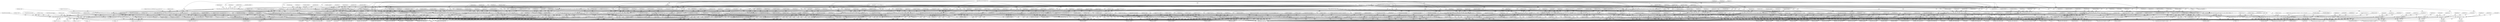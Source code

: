 digraph "0_radare2_bbb4af56003c1afdad67af0c4339267ca38b1017@API" {
"1000278" [label="(Call,memset (op, '\0', sizeof (RAnalOp)))"];
"1000265" [label="(MethodParameterIn,RAnalOp *op)"];
"1000479" [label="(Call,_6502_anal_esil_flags (op, data[0]))"];
"1000492" [label="(Call,_6502_anal_esil_get_addr_pattern3 (op, data, addrbuf, buffsize, 0))"];
"1000498" [label="(Call,r_strbuf_setf (&op->esil, \"a,%s,[1],&,0x80,&,!,!,N,=,a,%s,[1],&,0x40,&,!,!,V,=,a,%s,[1],&,0xff,&,!,Z,=\",addrbuf, addrbuf, addrbuf))"];
"1000521" [label="(Call,_6502_anal_esil_get_addr_pattern1 (op, data, addrbuf, buffsize))"];
"1000527" [label="(Call,data[0] == 0x69)"];
"1000532" [label="(Call,r_strbuf_setf (&op->esil, \"%s,a,+=,C,NUM,$c7,C,=,a,+=,$c7,C,|=\", addrbuf))"];
"1000550" [label="(Call,r_strbuf_append (&op->esil, \",a,a,=,$z,Z,=\"))"];
"1000540" [label="(Call,r_strbuf_setf (&op->esil, \"%s,[1],a,+=,C,NUM,$c7,C,=,a,+=,$c7,C,|=\", addrbuf))"];
"1000547" [label="(Call,_6502_anal_update_flags (op, _6502_FLAGS_NZ))"];
"1000570" [label="(Call,_6502_anal_esil_get_addr_pattern1 (op, data, addrbuf, buffsize))"];
"1000576" [label="(Call,data[0] == 0xe9)"];
"1000581" [label="(Call,r_strbuf_setf (&op->esil, \"C,!,%s,+,a,-=\", addrbuf))"];
"1000599" [label="(Call,r_strbuf_append (&op->esil, \",a,a,=,$z,Z,=,C,!=\"))"];
"1000589" [label="(Call,r_strbuf_setf (&op->esil, \"C,!,%s,[1],+,a,-=\", addrbuf))"];
"1000596" [label="(Call,_6502_anal_update_flags (op, _6502_FLAGS_BNZ))"];
"1000619" [label="(Call,_6502_anal_esil_get_addr_pattern1 (op, data, addrbuf, buffsize))"];
"1000625" [label="(Call,data[0] == 0x09)"];
"1000630" [label="(Call,r_strbuf_setf (&op->esil, \"%s,a,|=\", addrbuf))"];
"1000638" [label="(Call,r_strbuf_setf (&op->esil, \"%s,[1],a,|=\", addrbuf))"];
"1000645" [label="(Call,_6502_anal_update_flags (op, _6502_FLAGS_NZ))"];
"1000662" [label="(Call,_6502_anal_esil_get_addr_pattern1 (op, data, addrbuf, buffsize))"];
"1000668" [label="(Call,data[0] == 0x29)"];
"1000673" [label="(Call,r_strbuf_setf (&op->esil, \"%s,a,&=\", addrbuf))"];
"1000681" [label="(Call,r_strbuf_setf (&op->esil, \"%s,[1],a,&=\", addrbuf))"];
"1000688" [label="(Call,_6502_anal_update_flags (op, _6502_FLAGS_NZ))"];
"1000705" [label="(Call,_6502_anal_esil_get_addr_pattern1 (op, data, addrbuf, buffsize))"];
"1000711" [label="(Call,data[0] == 0x49)"];
"1000716" [label="(Call,r_strbuf_setf (&op->esil, \"%s,a,^=\", addrbuf))"];
"1000724" [label="(Call,r_strbuf_setf (&op->esil, \"%s,[1],a,^=\", addrbuf))"];
"1000731" [label="(Call,_6502_anal_update_flags (op, _6502_FLAGS_NZ))"];
"1000760" [label="(Call,_6502_anal_esil_get_addr_pattern2 (op, data, addrbuf, buffsize, 'x'))"];
"1000766" [label="(Call,r_strbuf_setf (&op->esil, \"1,%s,[1],<<,%s,=[1],$c7,C,=\", addrbuf, addrbuf))"];
"1000774" [label="(Call,_6502_anal_update_flags (op, _6502_FLAGS_NZ))"];
"1000803" [label="(Call,_6502_anal_esil_get_addr_pattern2 (op, data, addrbuf, buffsize, 'x'))"];
"1000809" [label="(Call,r_strbuf_setf (&op->esil, \"1,%s,[1],&,C,=,1,%s,[1],>>,%s,=[1]\", addrbuf, addrbuf, addrbuf))"];
"1000818" [label="(Call,_6502_anal_update_flags (op, _6502_FLAGS_NZ))"];
"1000847" [label="(Call,_6502_anal_esil_get_addr_pattern2 (op, data, addrbuf, buffsize, 'x'))"];
"1000853" [label="(Call,r_strbuf_setf (&op->esil, \"1,%s,[1],<<,C,|,%s,=[1],$c7,C,=\", addrbuf, addrbuf))"];
"1000861" [label="(Call,_6502_anal_update_flags (op, _6502_FLAGS_NZ))"];
"1000890" [label="(Call,_6502_anal_esil_get_addr_pattern2 (op, data, addrbuf, buffsize, 'x'))"];
"1000896" [label="(Call,r_strbuf_setf (&op->esil, \"C,N,=,1,%s,[1],&,C,=,1,%s,[1],>>,7,N,<<,|,%s,=[1]\", addrbuf, addrbuf, addrbuf))"];
"1000905" [label="(Call,_6502_anal_update_flags (op, _6502_FLAGS_NZ))"];
"1000918" [label="(Call,_6502_anal_esil_get_addr_pattern2 (op, data, addrbuf, buffsize, 'x'))"];
"1000924" [label="(Call,r_strbuf_setf (&op->esil, \"%s,++=[1]\", addrbuf))"];
"1000931" [label="(Call,_6502_anal_update_flags (op, _6502_FLAGS_NZ))"];
"1000944" [label="(Call,_6502_anal_esil_get_addr_pattern2 (op, data, addrbuf, buffsize, 'x'))"];
"1000950" [label="(Call,r_strbuf_setf (&op->esil, \"%s,--=[1]\", addrbuf))"];
"1000957" [label="(Call,_6502_anal_update_flags (op, _6502_FLAGS_NZ))"];
"1000973" [label="(Call,_6502_anal_esil_inc_reg (op, data[0], \"+\"))"];
"1000992" [label="(Call,_6502_anal_esil_inc_reg (op, data[0], \"-\"))"];
"1001012" [label="(Call,_6502_anal_esil_get_addr_pattern1 (op, data, addrbuf, buffsize))"];
"1001018" [label="(Call,data[0] == 0xc9)"];
"1001023" [label="(Call,r_strbuf_setf (&op->esil, \"%s,a,==\", addrbuf))"];
"1001041" [label="(Call,r_strbuf_append (&op->esil, \",C,!,C,=\"))"];
"1001031" [label="(Call,r_strbuf_setf (&op->esil, \"%s,[1],a,==\", addrbuf))"];
"1001038" [label="(Call,_6502_anal_update_flags (op, _6502_FLAGS_BNZ))"];
"1001056" [label="(Call,_6502_anal_esil_get_addr_pattern3 (op, data, addrbuf, buffsize, 0))"];
"1001063" [label="(Call,data[0] == 0xe0)"];
"1001068" [label="(Call,r_strbuf_setf (&op->esil, \"%s,x,==\", addrbuf))"];
"1001086" [label="(Call,r_strbuf_append (&op->esil, \",C,!,C,=\"))"];
"1001076" [label="(Call,r_strbuf_setf (&op->esil, \"%s,[1],x,==\", addrbuf))"];
"1001083" [label="(Call,_6502_anal_update_flags (op, _6502_FLAGS_BNZ))"];
"1001101" [label="(Call,_6502_anal_esil_get_addr_pattern3 (op, data, addrbuf, buffsize, 0))"];
"1001108" [label="(Call,data[0] == 0xc0)"];
"1001113" [label="(Call,r_strbuf_setf (&op->esil, \"%s,y,==\", addrbuf))"];
"1001131" [label="(Call,r_strbuf_append (&op->esil, \",C,!,C,=\"))"];
"1001121" [label="(Call,r_strbuf_setf (&op->esil, \"%s,[1],y,==\", addrbuf))"];
"1001128" [label="(Call,_6502_anal_update_flags (op, _6502_FLAGS_BNZ))"];
"1001205" [label="(Call,_6502_anal_esil_ccall (op, data[0]))"];
"1001409" [label="(Call,_6502_anal_esil_get_addr_pattern1 (op, data, addrbuf, buffsize))"];
"1001415" [label="(Call,data[0] == 0xa9)"];
"1001420" [label="(Call,r_strbuf_setf (&op->esil, \"%s,a,=\", addrbuf))"];
"1001428" [label="(Call,r_strbuf_setf (&op->esil, \"%s,[1],a,=\", addrbuf))"];
"1001435" [label="(Call,_6502_anal_update_flags (op, _6502_FLAGS_NZ))"];
"1001449" [label="(Call,_6502_anal_esil_get_addr_pattern2 (op, data, addrbuf, buffsize, 'y'))"];
"1001456" [label="(Call,data[0] == 0xa2)"];
"1001461" [label="(Call,r_strbuf_setf (&op->esil, \"%s,x,=\", addrbuf))"];
"1001469" [label="(Call,r_strbuf_setf (&op->esil, \"%s,[1],x,=\", addrbuf))"];
"1001476" [label="(Call,_6502_anal_update_flags (op, _6502_FLAGS_NZ))"];
"1001490" [label="(Call,_6502_anal_esil_get_addr_pattern3 (op, data, addrbuf, buffsize, 'x'))"];
"1001497" [label="(Call,data[0] == 0xa0)"];
"1001502" [label="(Call,r_strbuf_setf (&op->esil, \"%s,y,=\", addrbuf))"];
"1001510" [label="(Call,r_strbuf_setf (&op->esil, \"%s,[1],y,=\", addrbuf))"];
"1001517" [label="(Call,_6502_anal_update_flags (op, _6502_FLAGS_NZ))"];
"1001533" [label="(Call,_6502_anal_esil_get_addr_pattern1 (op, data, addrbuf, buffsize))"];
"1001538" [label="(Call,r_strbuf_setf (&op->esil, \"a,%s,=[1]\", addrbuf))"];
"1001554" [label="(Call,_6502_anal_esil_get_addr_pattern2 (op, data, addrbuf, buffsize, 'y'))"];
"1001560" [label="(Call,r_strbuf_setf (&op->esil, \"x,%s,=[1]\", addrbuf))"];
"1001576" [label="(Call,_6502_anal_esil_get_addr_pattern3 (op, data, addrbuf, buffsize, 'x'))"];
"1001582" [label="(Call,r_strbuf_setf (&op->esil, \"y,%s,=[1]\", addrbuf))"];
"1001612" [label="(Call,_6502_anal_esil_push (op, data[0]))"];
"1001641" [label="(Call,_6502_anal_esil_pop (op, data[0]))"];
"1001661" [label="(Call,_6502_anal_esil_mov (op, data[0]))"];
"1001683" [label="(Call,_6502_anal_esil_mov (op, data[0]))"];
"1001705" [label="(Call,_6502_anal_esil_mov (op, data[0]))"];
"1001415" [label="(Call,data[0] == 0xa9)"];
"1000994" [label="(Call,data[0])"];
"1001583" [label="(Call,&op->esil)"];
"1001059" [label="(Identifier,addrbuf)"];
"1000688" [label="(Call,_6502_anal_update_flags (op, _6502_FLAGS_NZ))"];
"1000815" [label="(Identifier,addrbuf)"];
"1000777" [label="(ControlStructure,break;)"];
"1001580" [label="(Identifier,buffsize)"];
"1001557" [label="(Identifier,addrbuf)"];
"1001112" [label="(Literal,0xc0)"];
"1000956" [label="(Identifier,addrbuf)"];
"1001119" [label="(Identifier,addrbuf)"];
"1001018" [label="(Call,data[0] == 0xc9)"];
"1001468" [label="(ControlStructure,else)"];
"1000548" [label="(Identifier,op)"];
"1001576" [label="(Call,_6502_anal_esil_get_addr_pattern3 (op, data, addrbuf, buffsize, 'x'))"];
"1000545" [label="(Literal,\"%s,[1],a,+=,C,NUM,$c7,C,=,a,+=,$c7,C,|=\")"];
"1001470" [label="(Call,&op->esil)"];
"1001109" [label="(Call,data[0])"];
"1000955" [label="(Literal,\"%s,--=[1]\")"];
"1001037" [label="(Identifier,addrbuf)"];
"1000691" [label="(ControlStructure,break;)"];
"1001137" [label="(ControlStructure,break;)"];
"1001086" [label="(Call,r_strbuf_append (&op->esil, \",C,!,C,=\"))"];
"1001428" [label="(Call,r_strbuf_setf (&op->esil, \"%s,[1],a,=\", addrbuf))"];
"1000896" [label="(Call,r_strbuf_setf (&op->esil, \"C,N,=,1,%s,[1],&,C,=,1,%s,[1],>>,7,N,<<,|,%s,=[1]\", addrbuf, addrbuf, addrbuf))"];
"1001057" [label="(Identifier,op)"];
"1000686" [label="(Literal,\"%s,[1],a,&=\")"];
"1000819" [label="(Identifier,op)"];
"1001420" [label="(Call,r_strbuf_setf (&op->esil, \"%s,a,=\", addrbuf))"];
"1001588" [label="(Identifier,addrbuf)"];
"1001014" [label="(Identifier,data)"];
"1000584" [label="(Identifier,op)"];
"1000646" [label="(Identifier,op)"];
"1001092" [label="(ControlStructure,break;)"];
"1000858" [label="(Literal,\"1,%s,[1],<<,C,|,%s,=[1],$c7,C,=\")"];
"1001587" [label="(Literal,\"y,%s,=[1]\")"];
"1000891" [label="(Identifier,op)"];
"1001089" [label="(Identifier,op)"];
"1001450" [label="(Identifier,op)"];
"1000265" [label="(MethodParameterIn,RAnalOp *op)"];
"1001038" [label="(Call,_6502_anal_update_flags (op, _6502_FLAGS_BNZ))"];
"1000550" [label="(Call,r_strbuf_append (&op->esil, \",a,a,=,$z,Z,=\"))"];
"1001662" [label="(Identifier,op)"];
"1000501" [label="(Identifier,op)"];
"1001505" [label="(Identifier,op)"];
"1001565" [label="(Literal,\"x,%s,=[1]\")"];
"1000678" [label="(Literal,\"%s,a,&=\")"];
"1000808" [label="(Literal,'x')"];
"1001079" [label="(Identifier,op)"];
"1001016" [label="(Identifier,buffsize)"];
"1000890" [label="(Call,_6502_anal_esil_get_addr_pattern2 (op, data, addrbuf, buffsize, 'x'))"];
"1001034" [label="(Identifier,op)"];
"1001023" [label="(Call,r_strbuf_setf (&op->esil, \"%s,a,==\", addrbuf))"];
"1000876" [label="(Call,data[0] == 0x6a)"];
"1001661" [label="(Call,_6502_anal_esil_mov (op, data[0]))"];
"1000595" [label="(Identifier,addrbuf)"];
"1000269" [label="(Block,)"];
"1001409" [label="(Call,_6502_anal_esil_get_addr_pattern1 (op, data, addrbuf, buffsize))"];
"1000950" [label="(Call,r_strbuf_setf (&op->esil, \"%s,--=[1]\", addrbuf))"];
"1001068" [label="(Call,r_strbuf_setf (&op->esil, \"%s,x,==\", addrbuf))"];
"1000582" [label="(Call,&op->esil)"];
"1001134" [label="(Identifier,op)"];
"1001706" [label="(Identifier,op)"];
"1000527" [label="(Call,data[0] == 0x69)"];
"1001012" [label="(Call,_6502_anal_esil_get_addr_pattern1 (op, data, addrbuf, buffsize))"];
"1000663" [label="(Identifier,op)"];
"1000765" [label="(Literal,'x')"];
"1001510" [label="(Call,r_strbuf_setf (&op->esil, \"%s,[1],y,=\", addrbuf))"];
"1001561" [label="(Call,&op->esil)"];
"1000734" [label="(ControlStructure,break;)"];
"1000960" [label="(ControlStructure,break;)"];
"1000674" [label="(Call,&op->esil)"];
"1000725" [label="(Call,&op->esil)"];
"1001585" [label="(Identifier,op)"];
"1001475" [label="(Identifier,addrbuf)"];
"1001683" [label="(Call,_6502_anal_esil_mov (op, data[0]))"];
"1000576" [label="(Call,data[0] == 0xe9)"];
"1001511" [label="(Call,&op->esil)"];
"1000733" [label="(Identifier,_6502_FLAGS_NZ)"];
"1001041" [label="(Call,r_strbuf_append (&op->esil, \",C,!,C,=\"))"];
"1001643" [label="(Call,data[0])"];
"1000921" [label="(Identifier,addrbuf)"];
"1000522" [label="(Identifier,op)"];
"1000597" [label="(Identifier,op)"];
"1000759" [label="(Block,)"];
"1000680" [label="(ControlStructure,else)"];
"1001496" [label="(ControlStructure,if (data[0] == 0xa0))"];
"1000863" [label="(Identifier,_6502_FLAGS_NZ)"];
"1000639" [label="(Call,&op->esil)"];
"1000581" [label="(Call,r_strbuf_setf (&op->esil, \"C,!,%s,+,a,-=\", addrbuf))"];
"1000979" [label="(ControlStructure,break;)"];
"1001028" [label="(Literal,\"%s,a,==\")"];
"1001497" [label="(Call,data[0] == 0xa0)"];
"1001501" [label="(Literal,0xa0)"];
"1001614" [label="(Call,data[0])"];
"1001516" [label="(Identifier,addrbuf)"];
"1000946" [label="(Identifier,data)"];
"1000570" [label="(Call,_6502_anal_esil_get_addr_pattern1 (op, data, addrbuf, buffsize))"];
"1000812" [label="(Identifier,op)"];
"1000806" [label="(Identifier,addrbuf)"];
"1001084" [label="(Identifier,op)"];
"1000525" [label="(Identifier,buffsize)"];
"1001453" [label="(Identifier,buffsize)"];
"1001492" [label="(Identifier,data)"];
"1001207" [label="(Call,data[0])"];
"1001082" [label="(Identifier,addrbuf)"];
"1000854" [label="(Call,&op->esil)"];
"1000897" [label="(Call,&op->esil)"];
"1000279" [label="(Identifier,op)"];
"1000711" [label="(Call,data[0] == 0x49)"];
"1001075" [label="(ControlStructure,else)"];
"1001118" [label="(Literal,\"%s,y,==\")"];
"1000805" [label="(Identifier,data)"];
"1001577" [label="(Identifier,op)"];
"1000944" [label="(Call,_6502_anal_esil_get_addr_pattern2 (op, data, addrbuf, buffsize, 'x'))"];
"1001205" [label="(Call,_6502_anal_esil_ccall (op, data[0]))"];
"1000732" [label="(Identifier,op)"];
"1001478" [label="(Identifier,_6502_FLAGS_NZ)"];
"1000816" [label="(Identifier,addrbuf)"];
"1001495" [label="(Literal,'x')"];
"1001024" [label="(Call,&op->esil)"];
"1000636" [label="(Identifier,addrbuf)"];
"1000507" [label="(ControlStructure,break;)"];
"1001710" [label="(ControlStructure,break;)"];
"1000521" [label="(Call,_6502_anal_esil_get_addr_pattern1 (op, data, addrbuf, buffsize))"];
"1001044" [label="(Identifier,op)"];
"1000948" [label="(Identifier,buffsize)"];
"1001120" [label="(ControlStructure,else)"];
"1001479" [label="(ControlStructure,break;)"];
"1000664" [label="(Identifier,data)"];
"1000975" [label="(Call,data[0])"];
"1000929" [label="(Literal,\"%s,++=[1]\")"];
"1000637" [label="(ControlStructure,else)"];
"1000590" [label="(Call,&op->esil)"];
"1000772" [label="(Identifier,addrbuf)"];
"1001425" [label="(Literal,\"%s,a,=\")"];
"1001421" [label="(Call,&op->esil)"];
"1001490" [label="(Call,_6502_anal_esil_get_addr_pattern3 (op, data, addrbuf, buffsize, 'x'))"];
"1000773" [label="(Identifier,addrbuf)"];
"1001434" [label="(Identifier,addrbuf)"];
"1001663" [label="(Call,data[0])"];
"1001030" [label="(ControlStructure,else)"];
"1000571" [label="(Identifier,op)"];
"1000638" [label="(Call,r_strbuf_setf (&op->esil, \"%s,[1],a,|=\", addrbuf))"];
"1001613" [label="(Identifier,op)"];
"1000662" [label="(Call,_6502_anal_esil_get_addr_pattern1 (op, data, addrbuf, buffsize))"];
"1001073" [label="(Literal,\"%s,x,==\")"];
"1001065" [label="(Identifier,data)"];
"1000682" [label="(Call,&op->esil)"];
"1001519" [label="(Identifier,_6502_FLAGS_NZ)"];
"1001466" [label="(Literal,\"%s,x,=\")"];
"1001419" [label="(Literal,0xa9)"];
"1000532" [label="(Call,r_strbuf_setf (&op->esil, \"%s,a,+=,C,NUM,$c7,C,=,a,+=,$c7,C,|=\", addrbuf))"];
"1000775" [label="(Identifier,op)"];
"1000789" [label="(Call,data[0] == 0x4a)"];
"1001076" [label="(Call,r_strbuf_setf (&op->esil, \"%s,[1],x,==\", addrbuf))"];
"1000596" [label="(Call,_6502_anal_update_flags (op, _6502_FLAGS_BNZ))"];
"1000769" [label="(Identifier,op)"];
"1000903" [label="(Identifier,addrbuf)"];
"1000533" [label="(Call,&op->esil)"];
"1001110" [label="(Identifier,data)"];
"1001499" [label="(Identifier,data)"];
"1000716" [label="(Call,r_strbuf_setf (&op->esil, \"%s,a,^=\", addrbuf))"];
"1000907" [label="(Identifier,_6502_FLAGS_NZ)"];
"1001472" [label="(Identifier,op)"];
"1000553" [label="(Identifier,op)"];
"1000285" [label="(Identifier,op)"];
"1001047" [label="(ControlStructure,break;)"];
"1000820" [label="(Identifier,_6502_FLAGS_NZ)"];
"1000918" [label="(Call,_6502_anal_esil_get_addr_pattern2 (op, data, addrbuf, buffsize, 'x'))"];
"1000934" [label="(ControlStructure,break;)"];
"1001071" [label="(Identifier,op)"];
"1001543" [label="(Literal,\"a,%s,=[1]\")"];
"1001467" [label="(Identifier,addrbuf)"];
"1000925" [label="(Call,&op->esil)"];
"1000713" [label="(Identifier,data)"];
"1000895" [label="(Literal,'x')"];
"1001451" [label="(Identifier,data)"];
"1000643" [label="(Literal,\"%s,[1],a,|=\")"];
"1000622" [label="(Identifier,addrbuf)"];
"1000978" [label="(Literal,\"+\")"];
"1001083" [label="(Call,_6502_anal_update_flags (op, _6502_FLAGS_BNZ))"];
"1001040" [label="(Identifier,_6502_FLAGS_BNZ)"];
"1000945" [label="(Identifier,op)"];
"1001535" [label="(Identifier,data)"];
"1001210" [label="(ControlStructure,break;)"];
"1000592" [label="(Identifier,op)"];
"1000892" [label="(Identifier,data)"];
"1001113" [label="(Call,r_strbuf_setf (&op->esil, \"%s,y,==\", addrbuf))"];
"1000278" [label="(Call,memset (op, '\0', sizeof (RAnalOp)))"];
"1001612" [label="(Call,_6502_anal_esil_push (op, data[0]))"];
"1000723" [label="(ControlStructure,else)"];
"1000707" [label="(Identifier,data)"];
"1001104" [label="(Identifier,addrbuf)"];
"1001435" [label="(Call,_6502_anal_update_flags (op, _6502_FLAGS_NZ))"];
"1000810" [label="(Call,&op->esil)"];
"1000505" [label="(Identifier,addrbuf)"];
"1000526" [label="(ControlStructure,if (data[0] == 0x69))"];
"1001058" [label="(Identifier,data)"];
"1000627" [label="(Identifier,data)"];
"1001582" [label="(Call,r_strbuf_setf (&op->esil, \"y,%s,=[1]\", addrbuf))"];
"1001412" [label="(Identifier,addrbuf)"];
"1000641" [label="(Identifier,op)"];
"1001130" [label="(Identifier,_6502_FLAGS_BNZ)"];
"1001426" [label="(Identifier,addrbuf)"];
"1001436" [label="(Identifier,op)"];
"1000535" [label="(Identifier,op)"];
"1000932" [label="(Identifier,op)"];
"1000802" [label="(Block,)"];
"1000625" [label="(Call,data[0] == 0x09)"];
"1000846" [label="(Block,)"];
"1001103" [label="(Identifier,data)"];
"1001126" [label="(Literal,\"%s,[1],y,==\")"];
"1000503" [label="(Literal,\"a,%s,[1],&,0x80,&,!,!,N,=,a,%s,[1],&,0x40,&,!,!,V,=,a,%s,[1],&,0xff,&,!,Z,=\")"];
"1000619" [label="(Call,_6502_anal_esil_get_addr_pattern1 (op, data, addrbuf, buffsize))"];
"1000493" [label="(Identifier,op)"];
"1000531" [label="(Literal,0x69)"];
"1000670" [label="(Identifier,data)"];
"1000631" [label="(Call,&op->esil)"];
"1000958" [label="(Identifier,op)"];
"1001458" [label="(Identifier,data)"];
"1001567" [label="(ControlStructure,break;)"];
"1000647" [label="(Identifier,_6502_FLAGS_NZ)"];
"1001433" [label="(Literal,\"%s,[1],a,=\")"];
"1001534" [label="(Identifier,op)"];
"1000537" [label="(Literal,\"%s,a,+=,C,NUM,$c7,C,=,a,+=,$c7,C,|=\")"];
"1001541" [label="(Identifier,op)"];
"1001056" [label="(Call,_6502_anal_esil_get_addr_pattern3 (op, data, addrbuf, buffsize, 0))"];
"1000724" [label="(Call,r_strbuf_setf (&op->esil, \"%s,[1],a,^=\", addrbuf))"];
"1000856" [label="(Identifier,op)"];
"1000272" [label="(Call,buffsize = sizeof (addrbuf) - 1)"];
"1001455" [label="(ControlStructure,if (data[0] == 0xa2))"];
"1001515" [label="(Literal,\"%s,[1],y,=\")"];
"1001566" [label="(Identifier,addrbuf)"];
"1000762" [label="(Identifier,data)"];
"1000540" [label="(Call,r_strbuf_setf (&op->esil, \"%s,[1],a,+=,C,NUM,$c7,C,=,a,+=,$c7,C,|=\", addrbuf))"];
"1000862" [label="(Identifier,op)"];
"1001461" [label="(Call,r_strbuf_setf (&op->esil, \"%s,x,=\", addrbuf))"];
"1000573" [label="(Identifier,addrbuf)"];
"1001544" [label="(Identifier,addrbuf)"];
"1001449" [label="(Call,_6502_anal_esil_get_addr_pattern2 (op, data, addrbuf, buffsize, 'y'))"];
"1000281" [label="(Call,sizeof (RAnalOp))"];
"1000574" [label="(Identifier,buffsize)"];
"1000803" [label="(Call,_6502_anal_esil_get_addr_pattern2 (op, data, addrbuf, buffsize, 'x'))"];
"1000594" [label="(Literal,\"C,!,%s,[1],+,a,-=\")"];
"1000672" [label="(Literal,0x29)"];
"1001061" [label="(Literal,0)"];
"1001520" [label="(ControlStructure,break;)"];
"1000541" [label="(Call,&op->esil)"];
"1001431" [label="(Identifier,op)"];
"1001579" [label="(Identifier,addrbuf)"];
"1000549" [label="(Identifier,_6502_FLAGS_NZ)"];
"1001077" [label="(Call,&op->esil)"];
"1001413" [label="(Identifier,buffsize)"];
"1000587" [label="(Identifier,addrbuf)"];
"1000687" [label="(Identifier,addrbuf)"];
"1001462" [label="(Call,&op->esil)"];
"1000524" [label="(Identifier,addrbuf)"];
"1000543" [label="(Identifier,op)"];
"1001460" [label="(Literal,0xa2)"];
"1001537" [label="(Identifier,buffsize)"];
"1000546" [label="(Identifier,addrbuf)"];
"1000760" [label="(Call,_6502_anal_esil_get_addr_pattern2 (op, data, addrbuf, buffsize, 'x'))"];
"1000523" [label="(Identifier,data)"];
"1000705" [label="(Call,_6502_anal_esil_get_addr_pattern1 (op, data, addrbuf, buffsize))"];
"1000679" [label="(Identifier,addrbuf)"];
"1001019" [label="(Call,data[0])"];
"1000729" [label="(Literal,\"%s,[1],a,^=\")"];
"1000861" [label="(Call,_6502_anal_update_flags (op, _6502_FLAGS_NZ))"];
"1001508" [label="(Identifier,addrbuf)"];
"1001026" [label="(Identifier,op)"];
"1000761" [label="(Identifier,op)"];
"1000992" [label="(Call,_6502_anal_esil_inc_reg (op, data[0], \"-\"))"];
"1001494" [label="(Identifier,buffsize)"];
"1001039" [label="(Identifier,op)"];
"1001063" [label="(Call,data[0] == 0xe0)"];
"1001417" [label="(Identifier,data)"];
"1000850" [label="(Identifier,addrbuf)"];
"1000604" [label="(Literal,\",a,a,=,$z,Z,=,C,!=\")"];
"1001129" [label="(Identifier,op)"];
"1000528" [label="(Call,data[0])"];
"1000902" [label="(Identifier,addrbuf)"];
"1001107" [label="(ControlStructure,if (data[0] == 0xc0))"];
"1000633" [label="(Identifier,op)"];
"1000719" [label="(Identifier,op)"];
"1000774" [label="(Call,_6502_anal_update_flags (op, _6502_FLAGS_NZ))"];
"1000588" [label="(ControlStructure,else)"];
"1000920" [label="(Identifier,data)"];
"1000893" [label="(Identifier,addrbuf)"];
"1000957" [label="(Call,_6502_anal_update_flags (op, _6502_FLAGS_NZ))"];
"1000635" [label="(Literal,\"%s,a,|=\")"];
"1001707" [label="(Call,data[0])"];
"1000577" [label="(Call,data[0])"];
"1001022" [label="(Literal,0xc9)"];
"1001617" [label="(ControlStructure,break;)"];
"1001064" [label="(Call,data[0])"];
"1001545" [label="(ControlStructure,break;)"];
"1001502" [label="(Call,r_strbuf_setf (&op->esil, \"%s,y,=\", addrbuf))"];
"1001536" [label="(Identifier,addrbuf)"];
"1000852" [label="(Literal,'x')"];
"1001578" [label="(Identifier,data)"];
"1001581" [label="(Literal,'x')"];
"1001474" [label="(Literal,\"%s,[1],x,=\")"];
"1001464" [label="(Identifier,op)"];
"1001560" [label="(Call,r_strbuf_setf (&op->esil, \"x,%s,=[1]\", addrbuf))"];
"1000556" [label="(ControlStructure,break;)"];
"1000538" [label="(Identifier,addrbuf)"];
"1000746" [label="(Call,data[0] == 0x0a)"];
"1001423" [label="(Identifier,op)"];
"1000551" [label="(Call,&op->esil)"];
"1001457" [label="(Call,data[0])"];
"1000480" [label="(Identifier,op)"];
"1000814" [label="(Literal,\"1,%s,[1],&,C,=,1,%s,[1],>>,%s,=[1]\")"];
"1001062" [label="(ControlStructure,if (data[0] == 0xe0))"];
"1000690" [label="(Identifier,_6502_FLAGS_NZ)"];
"1000727" [label="(Identifier,op)"];
"1000766" [label="(Call,r_strbuf_setf (&op->esil, \"1,%s,[1],<<,%s,=[1],$c7,C,=\", addrbuf, addrbuf))"];
"1001416" [label="(Call,data[0])"];
"1001105" [label="(Identifier,buffsize)"];
"1001087" [label="(Call,&op->esil)"];
"1000998" [label="(ControlStructure,break;)"];
"1001454" [label="(Literal,'y')"];
"1001539" [label="(Call,&op->esil)"];
"1000905" [label="(Call,_6502_anal_update_flags (op, _6502_FLAGS_NZ))"];
"1000922" [label="(Identifier,buffsize)"];
"1000927" [label="(Identifier,op)"];
"1001114" [label="(Call,&op->esil)"];
"1001685" [label="(Call,data[0])"];
"1000479" [label="(Call,_6502_anal_esil_flags (op, data[0]))"];
"1001127" [label="(Identifier,addrbuf)"];
"1000864" [label="(ControlStructure,break;)"];
"1000547" [label="(Call,_6502_anal_update_flags (op, _6502_FLAGS_NZ))"];
"1001015" [label="(Identifier,addrbuf)"];
"1000602" [label="(Identifier,op)"];
"1000673" [label="(Call,r_strbuf_setf (&op->esil, \"%s,a,&=\", addrbuf))"];
"1001554" [label="(Call,_6502_anal_esil_get_addr_pattern2 (op, data, addrbuf, buffsize, 'y'))"];
"1000497" [label="(Literal,0)"];
"1000668" [label="(Call,data[0] == 0x29)"];
"1001641" [label="(Call,_6502_anal_esil_pop (op, data[0]))"];
"1001206" [label="(Identifier,op)"];
"1001029" [label="(Identifier,addrbuf)"];
"1000555" [label="(Literal,\",a,a,=,$z,Z,=\")"];
"1000504" [label="(Identifier,addrbuf)"];
"1000494" [label="(Identifier,data)"];
"1000644" [label="(Identifier,addrbuf)"];
"1000709" [label="(Identifier,buffsize)"];
"1000586" [label="(Literal,\"C,!,%s,+,a,-=\")"];
"1001518" [label="(Identifier,op)"];
"1001101" [label="(Call,_6502_anal_esil_get_addr_pattern3 (op, data, addrbuf, buffsize, 0))"];
"1000578" [label="(Identifier,data)"];
"1000605" [label="(ControlStructure,break;)"];
"1001017" [label="(ControlStructure,if (data[0] == 0xc9))"];
"1001555" [label="(Identifier,op)"];
"1001031" [label="(Call,r_strbuf_setf (&op->esil, \"%s,[1],a,==\", addrbuf))"];
"1001074" [label="(Identifier,addrbuf)"];
"1000620" [label="(Identifier,op)"];
"1000676" [label="(Identifier,op)"];
"1001563" [label="(Identifier,op)"];
"1001491" [label="(Identifier,op)"];
"1000973" [label="(Call,_6502_anal_esil_inc_reg (op, data[0], \"+\"))"];
"1000904" [label="(Identifier,addrbuf)"];
"1000931" [label="(Call,_6502_anal_update_flags (op, _6502_FLAGS_NZ))"];
"1000681" [label="(Call,r_strbuf_setf (&op->esil, \"%s,[1],a,&=\", addrbuf))"];
"1000817" [label="(Identifier,addrbuf)"];
"1000669" [label="(Call,data[0])"];
"1001469" [label="(Call,r_strbuf_setf (&op->esil, \"%s,[1],x,=\", addrbuf))"];
"1000930" [label="(Identifier,addrbuf)"];
"1000924" [label="(Call,r_strbuf_setf (&op->esil, \"%s,++=[1]\", addrbuf))"];
"1000529" [label="(Identifier,data)"];
"1001085" [label="(Identifier,_6502_FLAGS_BNZ)"];
"1000280" [label="(Literal,'\0')"];
"1000539" [label="(ControlStructure,else)"];
"1001684" [label="(Identifier,op)"];
"1001517" [label="(Call,_6502_anal_update_flags (op, _6502_FLAGS_NZ))"];
"1001411" [label="(Identifier,data)"];
"1000731" [label="(Call,_6502_anal_update_flags (op, _6502_FLAGS_NZ))"];
"1000933" [label="(Identifier,_6502_FLAGS_NZ)"];
"1000322" [label="(Block,)"];
"1000313" [label="(Call,r_strbuf_init (&op->esil))"];
"1001124" [label="(Identifier,op)"];
"1000849" [label="(Identifier,data)"];
"1000807" [label="(Identifier,buffsize)"];
"1000629" [label="(Literal,0x09)"];
"1000708" [label="(Identifier,addrbuf)"];
"1001116" [label="(Identifier,op)"];
"1000506" [label="(Identifier,addrbuf)"];
"1001091" [label="(Literal,\",C,!,C,=\")"];
"1000763" [label="(Identifier,addrbuf)"];
"1000953" [label="(Identifier,op)"];
"1000689" [label="(Identifier,op)"];
"1001452" [label="(Identifier,addrbuf)"];
"1000267" [label="(MethodParameterIn,const ut8 *data)"];
"1001538" [label="(Call,r_strbuf_setf (&op->esil, \"a,%s,=[1]\", addrbuf))"];
"1000717" [label="(Call,&op->esil)"];
"1001509" [label="(ControlStructure,else)"];
"1001136" [label="(Literal,\",C,!,C,=\")"];
"1001122" [label="(Call,&op->esil)"];
"1000495" [label="(Identifier,addrbuf)"];
"1000764" [label="(Identifier,buffsize)"];
"1000959" [label="(Identifier,_6502_FLAGS_NZ)"];
"1001106" [label="(Literal,0)"];
"1001429" [label="(Call,&op->esil)"];
"1001642" [label="(Identifier,op)"];
"1001410" [label="(Identifier,op)"];
"1000847" [label="(Call,_6502_anal_esil_get_addr_pattern2 (op, data, addrbuf, buffsize, 'x'))"];
"1000906" [label="(Identifier,op)"];
"1001589" [label="(ControlStructure,break;)"];
"1000712" [label="(Call,data[0])"];
"1000947" [label="(Identifier,addrbuf)"];
"1000901" [label="(Literal,\"C,N,=,1,%s,[1],&,C,=,1,%s,[1],>>,7,N,<<,|,%s,=[1]\")"];
"1000665" [label="(Identifier,addrbuf)"];
"1000484" [label="(ControlStructure,break;)"];
"1001438" [label="(ControlStructure,break;)"];
"1000623" [label="(Identifier,buffsize)"];
"1000572" [label="(Identifier,data)"];
"1000598" [label="(Identifier,_6502_FLAGS_BNZ)"];
"1001131" [label="(Call,r_strbuf_append (&op->esil, \",C,!,C,=\"))"];
"1001102" [label="(Identifier,op)"];
"1000833" [label="(Call,data[0] == 0x2a)"];
"1001067" [label="(Literal,0xe0)"];
"1000645" [label="(Call,_6502_anal_update_flags (op, _6502_FLAGS_NZ))"];
"1000809" [label="(Call,r_strbuf_setf (&op->esil, \"1,%s,[1],&,C,=,1,%s,[1],>>,%s,=[1]\", addrbuf, addrbuf, addrbuf))"];
"1001437" [label="(Identifier,_6502_FLAGS_NZ)"];
"1001559" [label="(Literal,'y')"];
"1000667" [label="(ControlStructure,if (data[0] == 0x29))"];
"1000993" [label="(Identifier,op)"];
"1000860" [label="(Identifier,addrbuf)"];
"1000706" [label="(Identifier,op)"];
"1001036" [label="(Literal,\"%s,[1],a,==\")"];
"1000580" [label="(Literal,0xe9)"];
"1000776" [label="(Identifier,_6502_FLAGS_NZ)"];
"1001533" [label="(Call,_6502_anal_esil_get_addr_pattern1 (op, data, addrbuf, buffsize))"];
"1000722" [label="(Identifier,addrbuf)"];
"1000894" [label="(Identifier,buffsize)"];
"1000771" [label="(Literal,\"1,%s,[1],<<,%s,=[1],$c7,C,=\")"];
"1001456" [label="(Call,data[0] == 0xa2)"];
"1000853" [label="(Call,r_strbuf_setf (&op->esil, \"1,%s,[1],<<,C,|,%s,=[1],$c7,C,=\", addrbuf, addrbuf))"];
"1001476" [label="(Call,_6502_anal_update_flags (op, _6502_FLAGS_NZ))"];
"1000499" [label="(Call,&op->esil)"];
"1000767" [label="(Call,&op->esil)"];
"1000498" [label="(Call,r_strbuf_setf (&op->esil, \"a,%s,[1],&,0x80,&,!,!,N,=,a,%s,[1],&,0x40,&,!,!,V,=,a,%s,[1],&,0xff,&,!,Z,=\",addrbuf, addrbuf, addrbuf))"];
"1001646" [label="(ControlStructure,break;)"];
"1000575" [label="(ControlStructure,if (data[0] == 0xe9))"];
"1001705" [label="(Call,_6502_anal_esil_mov (op, data[0]))"];
"1000630" [label="(Call,r_strbuf_setf (&op->esil, \"%s,a,|=\", addrbuf))"];
"1001688" [label="(ControlStructure,break;)"];
"1000821" [label="(ControlStructure,break;)"];
"1000919" [label="(Identifier,op)"];
"1000626" [label="(Call,data[0])"];
"1001513" [label="(Identifier,op)"];
"1000859" [label="(Identifier,addrbuf)"];
"1000848" [label="(Identifier,op)"];
"1001477" [label="(Identifier,op)"];
"1000492" [label="(Call,_6502_anal_esil_get_addr_pattern3 (op, data, addrbuf, buffsize, 0))"];
"1000997" [label="(Literal,\"-\")"];
"1001042" [label="(Call,&op->esil)"];
"1001060" [label="(Identifier,buffsize)"];
"1001108" [label="(Call,data[0] == 0xc0)"];
"1001414" [label="(ControlStructure,if (data[0] == 0xa9))"];
"1000804" [label="(Identifier,op)"];
"1001498" [label="(Call,data[0])"];
"1000710" [label="(ControlStructure,if (data[0] == 0x49))"];
"1001507" [label="(Literal,\"%s,y,=\")"];
"1001046" [label="(Literal,\",C,!,C,=\")"];
"1001069" [label="(Call,&op->esil)"];
"1000818" [label="(Call,_6502_anal_update_flags (op, _6502_FLAGS_NZ))"];
"1001032" [label="(Call,&op->esil)"];
"1001556" [label="(Identifier,data)"];
"1001081" [label="(Literal,\"%s,[1],x,==\")"];
"1000923" [label="(Literal,'x')"];
"1000481" [label="(Call,data[0])"];
"1000621" [label="(Identifier,data)"];
"1000600" [label="(Call,&op->esil)"];
"1001132" [label="(Call,&op->esil)"];
"1001715" [label="(MethodReturn,static int)"];
"1000589" [label="(Call,r_strbuf_setf (&op->esil, \"C,!,%s,[1],+,a,-=\", addrbuf))"];
"1000496" [label="(Identifier,buffsize)"];
"1000889" [label="(Block,)"];
"1001128" [label="(Call,_6502_anal_update_flags (op, _6502_FLAGS_BNZ))"];
"1001493" [label="(Identifier,addrbuf)"];
"1000666" [label="(Identifier,buffsize)"];
"1000851" [label="(Identifier,buffsize)"];
"1001666" [label="(ControlStructure,break;)"];
"1000974" [label="(Identifier,op)"];
"1001427" [label="(ControlStructure,else)"];
"1000624" [label="(ControlStructure,if (data[0] == 0x09))"];
"1001121" [label="(Call,r_strbuf_setf (&op->esil, \"%s,[1],y,==\", addrbuf))"];
"1000599" [label="(Call,r_strbuf_append (&op->esil, \",a,a,=,$z,Z,=,C,!=\"))"];
"1000908" [label="(ControlStructure,break;)"];
"1001020" [label="(Identifier,data)"];
"1001503" [label="(Call,&op->esil)"];
"1000899" [label="(Identifier,op)"];
"1000730" [label="(Identifier,addrbuf)"];
"1000721" [label="(Literal,\"%s,a,^=\")"];
"1000684" [label="(Identifier,op)"];
"1000715" [label="(Literal,0x49)"];
"1000951" [label="(Call,&op->esil)"];
"1001013" [label="(Identifier,op)"];
"1001558" [label="(Identifier,buffsize)"];
"1000648" [label="(ControlStructure,break;)"];
"1000949" [label="(Literal,'x')"];
"1000278" -> "1000269"  [label="AST: "];
"1000278" -> "1000281"  [label="CFG: "];
"1000279" -> "1000278"  [label="AST: "];
"1000280" -> "1000278"  [label="AST: "];
"1000281" -> "1000278"  [label="AST: "];
"1000285" -> "1000278"  [label="CFG: "];
"1000278" -> "1001715"  [label="DDG: "];
"1000278" -> "1001715"  [label="DDG: "];
"1000265" -> "1000278"  [label="DDG: "];
"1000278" -> "1000479"  [label="DDG: "];
"1000278" -> "1000492"  [label="DDG: "];
"1000278" -> "1000521"  [label="DDG: "];
"1000278" -> "1000570"  [label="DDG: "];
"1000278" -> "1000619"  [label="DDG: "];
"1000278" -> "1000662"  [label="DDG: "];
"1000278" -> "1000705"  [label="DDG: "];
"1000278" -> "1000760"  [label="DDG: "];
"1000278" -> "1000774"  [label="DDG: "];
"1000278" -> "1000803"  [label="DDG: "];
"1000278" -> "1000818"  [label="DDG: "];
"1000278" -> "1000847"  [label="DDG: "];
"1000278" -> "1000861"  [label="DDG: "];
"1000278" -> "1000890"  [label="DDG: "];
"1000278" -> "1000905"  [label="DDG: "];
"1000278" -> "1000918"  [label="DDG: "];
"1000278" -> "1000944"  [label="DDG: "];
"1000278" -> "1000973"  [label="DDG: "];
"1000278" -> "1000992"  [label="DDG: "];
"1000278" -> "1001012"  [label="DDG: "];
"1000278" -> "1001056"  [label="DDG: "];
"1000278" -> "1001101"  [label="DDG: "];
"1000278" -> "1001205"  [label="DDG: "];
"1000278" -> "1001409"  [label="DDG: "];
"1000278" -> "1001449"  [label="DDG: "];
"1000278" -> "1001490"  [label="DDG: "];
"1000278" -> "1001533"  [label="DDG: "];
"1000278" -> "1001554"  [label="DDG: "];
"1000278" -> "1001576"  [label="DDG: "];
"1000278" -> "1001612"  [label="DDG: "];
"1000278" -> "1001641"  [label="DDG: "];
"1000278" -> "1001661"  [label="DDG: "];
"1000278" -> "1001683"  [label="DDG: "];
"1000278" -> "1001705"  [label="DDG: "];
"1000265" -> "1000263"  [label="AST: "];
"1000265" -> "1001715"  [label="DDG: "];
"1000265" -> "1000479"  [label="DDG: "];
"1000265" -> "1000492"  [label="DDG: "];
"1000265" -> "1000521"  [label="DDG: "];
"1000265" -> "1000547"  [label="DDG: "];
"1000265" -> "1000570"  [label="DDG: "];
"1000265" -> "1000596"  [label="DDG: "];
"1000265" -> "1000619"  [label="DDG: "];
"1000265" -> "1000645"  [label="DDG: "];
"1000265" -> "1000662"  [label="DDG: "];
"1000265" -> "1000688"  [label="DDG: "];
"1000265" -> "1000705"  [label="DDG: "];
"1000265" -> "1000731"  [label="DDG: "];
"1000265" -> "1000760"  [label="DDG: "];
"1000265" -> "1000774"  [label="DDG: "];
"1000265" -> "1000803"  [label="DDG: "];
"1000265" -> "1000818"  [label="DDG: "];
"1000265" -> "1000847"  [label="DDG: "];
"1000265" -> "1000861"  [label="DDG: "];
"1000265" -> "1000890"  [label="DDG: "];
"1000265" -> "1000905"  [label="DDG: "];
"1000265" -> "1000918"  [label="DDG: "];
"1000265" -> "1000931"  [label="DDG: "];
"1000265" -> "1000944"  [label="DDG: "];
"1000265" -> "1000957"  [label="DDG: "];
"1000265" -> "1000973"  [label="DDG: "];
"1000265" -> "1000992"  [label="DDG: "];
"1000265" -> "1001012"  [label="DDG: "];
"1000265" -> "1001038"  [label="DDG: "];
"1000265" -> "1001056"  [label="DDG: "];
"1000265" -> "1001083"  [label="DDG: "];
"1000265" -> "1001101"  [label="DDG: "];
"1000265" -> "1001128"  [label="DDG: "];
"1000265" -> "1001205"  [label="DDG: "];
"1000265" -> "1001409"  [label="DDG: "];
"1000265" -> "1001435"  [label="DDG: "];
"1000265" -> "1001449"  [label="DDG: "];
"1000265" -> "1001476"  [label="DDG: "];
"1000265" -> "1001490"  [label="DDG: "];
"1000265" -> "1001517"  [label="DDG: "];
"1000265" -> "1001533"  [label="DDG: "];
"1000265" -> "1001554"  [label="DDG: "];
"1000265" -> "1001576"  [label="DDG: "];
"1000265" -> "1001612"  [label="DDG: "];
"1000265" -> "1001641"  [label="DDG: "];
"1000265" -> "1001661"  [label="DDG: "];
"1000265" -> "1001683"  [label="DDG: "];
"1000265" -> "1001705"  [label="DDG: "];
"1000479" -> "1000322"  [label="AST: "];
"1000479" -> "1000481"  [label="CFG: "];
"1000480" -> "1000479"  [label="AST: "];
"1000481" -> "1000479"  [label="AST: "];
"1000484" -> "1000479"  [label="CFG: "];
"1000479" -> "1001715"  [label="DDG: "];
"1000479" -> "1001715"  [label="DDG: "];
"1000479" -> "1001715"  [label="DDG: "];
"1000267" -> "1000479"  [label="DDG: "];
"1000492" -> "1000322"  [label="AST: "];
"1000492" -> "1000497"  [label="CFG: "];
"1000493" -> "1000492"  [label="AST: "];
"1000494" -> "1000492"  [label="AST: "];
"1000495" -> "1000492"  [label="AST: "];
"1000496" -> "1000492"  [label="AST: "];
"1000497" -> "1000492"  [label="AST: "];
"1000501" -> "1000492"  [label="CFG: "];
"1000492" -> "1001715"  [label="DDG: "];
"1000492" -> "1001715"  [label="DDG: "];
"1000492" -> "1001715"  [label="DDG: "];
"1000492" -> "1001715"  [label="DDG: "];
"1000267" -> "1000492"  [label="DDG: "];
"1000272" -> "1000492"  [label="DDG: "];
"1000492" -> "1000498"  [label="DDG: "];
"1000498" -> "1000322"  [label="AST: "];
"1000498" -> "1000506"  [label="CFG: "];
"1000499" -> "1000498"  [label="AST: "];
"1000503" -> "1000498"  [label="AST: "];
"1000504" -> "1000498"  [label="AST: "];
"1000505" -> "1000498"  [label="AST: "];
"1000506" -> "1000498"  [label="AST: "];
"1000507" -> "1000498"  [label="CFG: "];
"1000498" -> "1001715"  [label="DDG: "];
"1000498" -> "1001715"  [label="DDG: "];
"1000498" -> "1001715"  [label="DDG: "];
"1000313" -> "1000498"  [label="DDG: "];
"1000521" -> "1000322"  [label="AST: "];
"1000521" -> "1000525"  [label="CFG: "];
"1000522" -> "1000521"  [label="AST: "];
"1000523" -> "1000521"  [label="AST: "];
"1000524" -> "1000521"  [label="AST: "];
"1000525" -> "1000521"  [label="AST: "];
"1000529" -> "1000521"  [label="CFG: "];
"1000521" -> "1001715"  [label="DDG: "];
"1000521" -> "1001715"  [label="DDG: "];
"1000521" -> "1001715"  [label="DDG: "];
"1000267" -> "1000521"  [label="DDG: "];
"1000272" -> "1000521"  [label="DDG: "];
"1000521" -> "1000527"  [label="DDG: "];
"1000521" -> "1000532"  [label="DDG: "];
"1000521" -> "1000540"  [label="DDG: "];
"1000521" -> "1000547"  [label="DDG: "];
"1000527" -> "1000526"  [label="AST: "];
"1000527" -> "1000531"  [label="CFG: "];
"1000528" -> "1000527"  [label="AST: "];
"1000531" -> "1000527"  [label="AST: "];
"1000535" -> "1000527"  [label="CFG: "];
"1000543" -> "1000527"  [label="CFG: "];
"1000527" -> "1001715"  [label="DDG: "];
"1000527" -> "1001715"  [label="DDG: "];
"1000267" -> "1000527"  [label="DDG: "];
"1000532" -> "1000526"  [label="AST: "];
"1000532" -> "1000538"  [label="CFG: "];
"1000533" -> "1000532"  [label="AST: "];
"1000537" -> "1000532"  [label="AST: "];
"1000538" -> "1000532"  [label="AST: "];
"1000548" -> "1000532"  [label="CFG: "];
"1000532" -> "1001715"  [label="DDG: "];
"1000532" -> "1001715"  [label="DDG: "];
"1000313" -> "1000532"  [label="DDG: "];
"1000532" -> "1000550"  [label="DDG: "];
"1000550" -> "1000322"  [label="AST: "];
"1000550" -> "1000555"  [label="CFG: "];
"1000551" -> "1000550"  [label="AST: "];
"1000555" -> "1000550"  [label="AST: "];
"1000556" -> "1000550"  [label="CFG: "];
"1000550" -> "1001715"  [label="DDG: "];
"1000550" -> "1001715"  [label="DDG: "];
"1000540" -> "1000550"  [label="DDG: "];
"1000540" -> "1000539"  [label="AST: "];
"1000540" -> "1000546"  [label="CFG: "];
"1000541" -> "1000540"  [label="AST: "];
"1000545" -> "1000540"  [label="AST: "];
"1000546" -> "1000540"  [label="AST: "];
"1000548" -> "1000540"  [label="CFG: "];
"1000540" -> "1001715"  [label="DDG: "];
"1000540" -> "1001715"  [label="DDG: "];
"1000313" -> "1000540"  [label="DDG: "];
"1000547" -> "1000322"  [label="AST: "];
"1000547" -> "1000549"  [label="CFG: "];
"1000548" -> "1000547"  [label="AST: "];
"1000549" -> "1000547"  [label="AST: "];
"1000553" -> "1000547"  [label="CFG: "];
"1000547" -> "1001715"  [label="DDG: "];
"1000547" -> "1001715"  [label="DDG: "];
"1000547" -> "1001715"  [label="DDG: "];
"1000570" -> "1000322"  [label="AST: "];
"1000570" -> "1000574"  [label="CFG: "];
"1000571" -> "1000570"  [label="AST: "];
"1000572" -> "1000570"  [label="AST: "];
"1000573" -> "1000570"  [label="AST: "];
"1000574" -> "1000570"  [label="AST: "];
"1000578" -> "1000570"  [label="CFG: "];
"1000570" -> "1001715"  [label="DDG: "];
"1000570" -> "1001715"  [label="DDG: "];
"1000570" -> "1001715"  [label="DDG: "];
"1000267" -> "1000570"  [label="DDG: "];
"1000272" -> "1000570"  [label="DDG: "];
"1000570" -> "1000576"  [label="DDG: "];
"1000570" -> "1000581"  [label="DDG: "];
"1000570" -> "1000589"  [label="DDG: "];
"1000570" -> "1000596"  [label="DDG: "];
"1000576" -> "1000575"  [label="AST: "];
"1000576" -> "1000580"  [label="CFG: "];
"1000577" -> "1000576"  [label="AST: "];
"1000580" -> "1000576"  [label="AST: "];
"1000584" -> "1000576"  [label="CFG: "];
"1000592" -> "1000576"  [label="CFG: "];
"1000576" -> "1001715"  [label="DDG: "];
"1000576" -> "1001715"  [label="DDG: "];
"1000267" -> "1000576"  [label="DDG: "];
"1000581" -> "1000575"  [label="AST: "];
"1000581" -> "1000587"  [label="CFG: "];
"1000582" -> "1000581"  [label="AST: "];
"1000586" -> "1000581"  [label="AST: "];
"1000587" -> "1000581"  [label="AST: "];
"1000597" -> "1000581"  [label="CFG: "];
"1000581" -> "1001715"  [label="DDG: "];
"1000581" -> "1001715"  [label="DDG: "];
"1000313" -> "1000581"  [label="DDG: "];
"1000581" -> "1000599"  [label="DDG: "];
"1000599" -> "1000322"  [label="AST: "];
"1000599" -> "1000604"  [label="CFG: "];
"1000600" -> "1000599"  [label="AST: "];
"1000604" -> "1000599"  [label="AST: "];
"1000605" -> "1000599"  [label="CFG: "];
"1000599" -> "1001715"  [label="DDG: "];
"1000599" -> "1001715"  [label="DDG: "];
"1000589" -> "1000599"  [label="DDG: "];
"1000589" -> "1000588"  [label="AST: "];
"1000589" -> "1000595"  [label="CFG: "];
"1000590" -> "1000589"  [label="AST: "];
"1000594" -> "1000589"  [label="AST: "];
"1000595" -> "1000589"  [label="AST: "];
"1000597" -> "1000589"  [label="CFG: "];
"1000589" -> "1001715"  [label="DDG: "];
"1000589" -> "1001715"  [label="DDG: "];
"1000313" -> "1000589"  [label="DDG: "];
"1000596" -> "1000322"  [label="AST: "];
"1000596" -> "1000598"  [label="CFG: "];
"1000597" -> "1000596"  [label="AST: "];
"1000598" -> "1000596"  [label="AST: "];
"1000602" -> "1000596"  [label="CFG: "];
"1000596" -> "1001715"  [label="DDG: "];
"1000596" -> "1001715"  [label="DDG: "];
"1000596" -> "1001715"  [label="DDG: "];
"1000619" -> "1000322"  [label="AST: "];
"1000619" -> "1000623"  [label="CFG: "];
"1000620" -> "1000619"  [label="AST: "];
"1000621" -> "1000619"  [label="AST: "];
"1000622" -> "1000619"  [label="AST: "];
"1000623" -> "1000619"  [label="AST: "];
"1000627" -> "1000619"  [label="CFG: "];
"1000619" -> "1001715"  [label="DDG: "];
"1000619" -> "1001715"  [label="DDG: "];
"1000619" -> "1001715"  [label="DDG: "];
"1000267" -> "1000619"  [label="DDG: "];
"1000272" -> "1000619"  [label="DDG: "];
"1000619" -> "1000625"  [label="DDG: "];
"1000619" -> "1000630"  [label="DDG: "];
"1000619" -> "1000638"  [label="DDG: "];
"1000619" -> "1000645"  [label="DDG: "];
"1000625" -> "1000624"  [label="AST: "];
"1000625" -> "1000629"  [label="CFG: "];
"1000626" -> "1000625"  [label="AST: "];
"1000629" -> "1000625"  [label="AST: "];
"1000633" -> "1000625"  [label="CFG: "];
"1000641" -> "1000625"  [label="CFG: "];
"1000625" -> "1001715"  [label="DDG: "];
"1000625" -> "1001715"  [label="DDG: "];
"1000267" -> "1000625"  [label="DDG: "];
"1000630" -> "1000624"  [label="AST: "];
"1000630" -> "1000636"  [label="CFG: "];
"1000631" -> "1000630"  [label="AST: "];
"1000635" -> "1000630"  [label="AST: "];
"1000636" -> "1000630"  [label="AST: "];
"1000646" -> "1000630"  [label="CFG: "];
"1000630" -> "1001715"  [label="DDG: "];
"1000630" -> "1001715"  [label="DDG: "];
"1000630" -> "1001715"  [label="DDG: "];
"1000313" -> "1000630"  [label="DDG: "];
"1000638" -> "1000637"  [label="AST: "];
"1000638" -> "1000644"  [label="CFG: "];
"1000639" -> "1000638"  [label="AST: "];
"1000643" -> "1000638"  [label="AST: "];
"1000644" -> "1000638"  [label="AST: "];
"1000646" -> "1000638"  [label="CFG: "];
"1000638" -> "1001715"  [label="DDG: "];
"1000638" -> "1001715"  [label="DDG: "];
"1000638" -> "1001715"  [label="DDG: "];
"1000313" -> "1000638"  [label="DDG: "];
"1000645" -> "1000322"  [label="AST: "];
"1000645" -> "1000647"  [label="CFG: "];
"1000646" -> "1000645"  [label="AST: "];
"1000647" -> "1000645"  [label="AST: "];
"1000648" -> "1000645"  [label="CFG: "];
"1000645" -> "1001715"  [label="DDG: "];
"1000645" -> "1001715"  [label="DDG: "];
"1000645" -> "1001715"  [label="DDG: "];
"1000662" -> "1000322"  [label="AST: "];
"1000662" -> "1000666"  [label="CFG: "];
"1000663" -> "1000662"  [label="AST: "];
"1000664" -> "1000662"  [label="AST: "];
"1000665" -> "1000662"  [label="AST: "];
"1000666" -> "1000662"  [label="AST: "];
"1000670" -> "1000662"  [label="CFG: "];
"1000662" -> "1001715"  [label="DDG: "];
"1000662" -> "1001715"  [label="DDG: "];
"1000662" -> "1001715"  [label="DDG: "];
"1000267" -> "1000662"  [label="DDG: "];
"1000272" -> "1000662"  [label="DDG: "];
"1000662" -> "1000668"  [label="DDG: "];
"1000662" -> "1000673"  [label="DDG: "];
"1000662" -> "1000681"  [label="DDG: "];
"1000662" -> "1000688"  [label="DDG: "];
"1000668" -> "1000667"  [label="AST: "];
"1000668" -> "1000672"  [label="CFG: "];
"1000669" -> "1000668"  [label="AST: "];
"1000672" -> "1000668"  [label="AST: "];
"1000676" -> "1000668"  [label="CFG: "];
"1000684" -> "1000668"  [label="CFG: "];
"1000668" -> "1001715"  [label="DDG: "];
"1000668" -> "1001715"  [label="DDG: "];
"1000267" -> "1000668"  [label="DDG: "];
"1000673" -> "1000667"  [label="AST: "];
"1000673" -> "1000679"  [label="CFG: "];
"1000674" -> "1000673"  [label="AST: "];
"1000678" -> "1000673"  [label="AST: "];
"1000679" -> "1000673"  [label="AST: "];
"1000689" -> "1000673"  [label="CFG: "];
"1000673" -> "1001715"  [label="DDG: "];
"1000673" -> "1001715"  [label="DDG: "];
"1000673" -> "1001715"  [label="DDG: "];
"1000313" -> "1000673"  [label="DDG: "];
"1000681" -> "1000680"  [label="AST: "];
"1000681" -> "1000687"  [label="CFG: "];
"1000682" -> "1000681"  [label="AST: "];
"1000686" -> "1000681"  [label="AST: "];
"1000687" -> "1000681"  [label="AST: "];
"1000689" -> "1000681"  [label="CFG: "];
"1000681" -> "1001715"  [label="DDG: "];
"1000681" -> "1001715"  [label="DDG: "];
"1000681" -> "1001715"  [label="DDG: "];
"1000313" -> "1000681"  [label="DDG: "];
"1000688" -> "1000322"  [label="AST: "];
"1000688" -> "1000690"  [label="CFG: "];
"1000689" -> "1000688"  [label="AST: "];
"1000690" -> "1000688"  [label="AST: "];
"1000691" -> "1000688"  [label="CFG: "];
"1000688" -> "1001715"  [label="DDG: "];
"1000688" -> "1001715"  [label="DDG: "];
"1000688" -> "1001715"  [label="DDG: "];
"1000705" -> "1000322"  [label="AST: "];
"1000705" -> "1000709"  [label="CFG: "];
"1000706" -> "1000705"  [label="AST: "];
"1000707" -> "1000705"  [label="AST: "];
"1000708" -> "1000705"  [label="AST: "];
"1000709" -> "1000705"  [label="AST: "];
"1000713" -> "1000705"  [label="CFG: "];
"1000705" -> "1001715"  [label="DDG: "];
"1000705" -> "1001715"  [label="DDG: "];
"1000705" -> "1001715"  [label="DDG: "];
"1000267" -> "1000705"  [label="DDG: "];
"1000272" -> "1000705"  [label="DDG: "];
"1000705" -> "1000711"  [label="DDG: "];
"1000705" -> "1000716"  [label="DDG: "];
"1000705" -> "1000724"  [label="DDG: "];
"1000705" -> "1000731"  [label="DDG: "];
"1000711" -> "1000710"  [label="AST: "];
"1000711" -> "1000715"  [label="CFG: "];
"1000712" -> "1000711"  [label="AST: "];
"1000715" -> "1000711"  [label="AST: "];
"1000719" -> "1000711"  [label="CFG: "];
"1000727" -> "1000711"  [label="CFG: "];
"1000711" -> "1001715"  [label="DDG: "];
"1000711" -> "1001715"  [label="DDG: "];
"1000267" -> "1000711"  [label="DDG: "];
"1000716" -> "1000710"  [label="AST: "];
"1000716" -> "1000722"  [label="CFG: "];
"1000717" -> "1000716"  [label="AST: "];
"1000721" -> "1000716"  [label="AST: "];
"1000722" -> "1000716"  [label="AST: "];
"1000732" -> "1000716"  [label="CFG: "];
"1000716" -> "1001715"  [label="DDG: "];
"1000716" -> "1001715"  [label="DDG: "];
"1000716" -> "1001715"  [label="DDG: "];
"1000313" -> "1000716"  [label="DDG: "];
"1000724" -> "1000723"  [label="AST: "];
"1000724" -> "1000730"  [label="CFG: "];
"1000725" -> "1000724"  [label="AST: "];
"1000729" -> "1000724"  [label="AST: "];
"1000730" -> "1000724"  [label="AST: "];
"1000732" -> "1000724"  [label="CFG: "];
"1000724" -> "1001715"  [label="DDG: "];
"1000724" -> "1001715"  [label="DDG: "];
"1000724" -> "1001715"  [label="DDG: "];
"1000313" -> "1000724"  [label="DDG: "];
"1000731" -> "1000322"  [label="AST: "];
"1000731" -> "1000733"  [label="CFG: "];
"1000732" -> "1000731"  [label="AST: "];
"1000733" -> "1000731"  [label="AST: "];
"1000734" -> "1000731"  [label="CFG: "];
"1000731" -> "1001715"  [label="DDG: "];
"1000731" -> "1001715"  [label="DDG: "];
"1000731" -> "1001715"  [label="DDG: "];
"1000760" -> "1000759"  [label="AST: "];
"1000760" -> "1000765"  [label="CFG: "];
"1000761" -> "1000760"  [label="AST: "];
"1000762" -> "1000760"  [label="AST: "];
"1000763" -> "1000760"  [label="AST: "];
"1000764" -> "1000760"  [label="AST: "];
"1000765" -> "1000760"  [label="AST: "];
"1000769" -> "1000760"  [label="CFG: "];
"1000760" -> "1001715"  [label="DDG: "];
"1000760" -> "1001715"  [label="DDG: "];
"1000760" -> "1001715"  [label="DDG: "];
"1000746" -> "1000760"  [label="DDG: "];
"1000267" -> "1000760"  [label="DDG: "];
"1000272" -> "1000760"  [label="DDG: "];
"1000760" -> "1000766"  [label="DDG: "];
"1000760" -> "1000774"  [label="DDG: "];
"1000766" -> "1000759"  [label="AST: "];
"1000766" -> "1000773"  [label="CFG: "];
"1000767" -> "1000766"  [label="AST: "];
"1000771" -> "1000766"  [label="AST: "];
"1000772" -> "1000766"  [label="AST: "];
"1000773" -> "1000766"  [label="AST: "];
"1000775" -> "1000766"  [label="CFG: "];
"1000766" -> "1001715"  [label="DDG: "];
"1000766" -> "1001715"  [label="DDG: "];
"1000766" -> "1001715"  [label="DDG: "];
"1000313" -> "1000766"  [label="DDG: "];
"1000774" -> "1000322"  [label="AST: "];
"1000774" -> "1000776"  [label="CFG: "];
"1000775" -> "1000774"  [label="AST: "];
"1000776" -> "1000774"  [label="AST: "];
"1000777" -> "1000774"  [label="CFG: "];
"1000774" -> "1001715"  [label="DDG: "];
"1000774" -> "1001715"  [label="DDG: "];
"1000774" -> "1001715"  [label="DDG: "];
"1000803" -> "1000802"  [label="AST: "];
"1000803" -> "1000808"  [label="CFG: "];
"1000804" -> "1000803"  [label="AST: "];
"1000805" -> "1000803"  [label="AST: "];
"1000806" -> "1000803"  [label="AST: "];
"1000807" -> "1000803"  [label="AST: "];
"1000808" -> "1000803"  [label="AST: "];
"1000812" -> "1000803"  [label="CFG: "];
"1000803" -> "1001715"  [label="DDG: "];
"1000803" -> "1001715"  [label="DDG: "];
"1000803" -> "1001715"  [label="DDG: "];
"1000789" -> "1000803"  [label="DDG: "];
"1000267" -> "1000803"  [label="DDG: "];
"1000272" -> "1000803"  [label="DDG: "];
"1000803" -> "1000809"  [label="DDG: "];
"1000803" -> "1000818"  [label="DDG: "];
"1000809" -> "1000802"  [label="AST: "];
"1000809" -> "1000817"  [label="CFG: "];
"1000810" -> "1000809"  [label="AST: "];
"1000814" -> "1000809"  [label="AST: "];
"1000815" -> "1000809"  [label="AST: "];
"1000816" -> "1000809"  [label="AST: "];
"1000817" -> "1000809"  [label="AST: "];
"1000819" -> "1000809"  [label="CFG: "];
"1000809" -> "1001715"  [label="DDG: "];
"1000809" -> "1001715"  [label="DDG: "];
"1000809" -> "1001715"  [label="DDG: "];
"1000313" -> "1000809"  [label="DDG: "];
"1000818" -> "1000322"  [label="AST: "];
"1000818" -> "1000820"  [label="CFG: "];
"1000819" -> "1000818"  [label="AST: "];
"1000820" -> "1000818"  [label="AST: "];
"1000821" -> "1000818"  [label="CFG: "];
"1000818" -> "1001715"  [label="DDG: "];
"1000818" -> "1001715"  [label="DDG: "];
"1000818" -> "1001715"  [label="DDG: "];
"1000847" -> "1000846"  [label="AST: "];
"1000847" -> "1000852"  [label="CFG: "];
"1000848" -> "1000847"  [label="AST: "];
"1000849" -> "1000847"  [label="AST: "];
"1000850" -> "1000847"  [label="AST: "];
"1000851" -> "1000847"  [label="AST: "];
"1000852" -> "1000847"  [label="AST: "];
"1000856" -> "1000847"  [label="CFG: "];
"1000847" -> "1001715"  [label="DDG: "];
"1000847" -> "1001715"  [label="DDG: "];
"1000847" -> "1001715"  [label="DDG: "];
"1000833" -> "1000847"  [label="DDG: "];
"1000267" -> "1000847"  [label="DDG: "];
"1000272" -> "1000847"  [label="DDG: "];
"1000847" -> "1000853"  [label="DDG: "];
"1000847" -> "1000861"  [label="DDG: "];
"1000853" -> "1000846"  [label="AST: "];
"1000853" -> "1000860"  [label="CFG: "];
"1000854" -> "1000853"  [label="AST: "];
"1000858" -> "1000853"  [label="AST: "];
"1000859" -> "1000853"  [label="AST: "];
"1000860" -> "1000853"  [label="AST: "];
"1000862" -> "1000853"  [label="CFG: "];
"1000853" -> "1001715"  [label="DDG: "];
"1000853" -> "1001715"  [label="DDG: "];
"1000853" -> "1001715"  [label="DDG: "];
"1000313" -> "1000853"  [label="DDG: "];
"1000861" -> "1000322"  [label="AST: "];
"1000861" -> "1000863"  [label="CFG: "];
"1000862" -> "1000861"  [label="AST: "];
"1000863" -> "1000861"  [label="AST: "];
"1000864" -> "1000861"  [label="CFG: "];
"1000861" -> "1001715"  [label="DDG: "];
"1000861" -> "1001715"  [label="DDG: "];
"1000861" -> "1001715"  [label="DDG: "];
"1000890" -> "1000889"  [label="AST: "];
"1000890" -> "1000895"  [label="CFG: "];
"1000891" -> "1000890"  [label="AST: "];
"1000892" -> "1000890"  [label="AST: "];
"1000893" -> "1000890"  [label="AST: "];
"1000894" -> "1000890"  [label="AST: "];
"1000895" -> "1000890"  [label="AST: "];
"1000899" -> "1000890"  [label="CFG: "];
"1000890" -> "1001715"  [label="DDG: "];
"1000890" -> "1001715"  [label="DDG: "];
"1000890" -> "1001715"  [label="DDG: "];
"1000876" -> "1000890"  [label="DDG: "];
"1000267" -> "1000890"  [label="DDG: "];
"1000272" -> "1000890"  [label="DDG: "];
"1000890" -> "1000896"  [label="DDG: "];
"1000890" -> "1000905"  [label="DDG: "];
"1000896" -> "1000889"  [label="AST: "];
"1000896" -> "1000904"  [label="CFG: "];
"1000897" -> "1000896"  [label="AST: "];
"1000901" -> "1000896"  [label="AST: "];
"1000902" -> "1000896"  [label="AST: "];
"1000903" -> "1000896"  [label="AST: "];
"1000904" -> "1000896"  [label="AST: "];
"1000906" -> "1000896"  [label="CFG: "];
"1000896" -> "1001715"  [label="DDG: "];
"1000896" -> "1001715"  [label="DDG: "];
"1000896" -> "1001715"  [label="DDG: "];
"1000313" -> "1000896"  [label="DDG: "];
"1000905" -> "1000322"  [label="AST: "];
"1000905" -> "1000907"  [label="CFG: "];
"1000906" -> "1000905"  [label="AST: "];
"1000907" -> "1000905"  [label="AST: "];
"1000908" -> "1000905"  [label="CFG: "];
"1000905" -> "1001715"  [label="DDG: "];
"1000905" -> "1001715"  [label="DDG: "];
"1000905" -> "1001715"  [label="DDG: "];
"1000918" -> "1000322"  [label="AST: "];
"1000918" -> "1000923"  [label="CFG: "];
"1000919" -> "1000918"  [label="AST: "];
"1000920" -> "1000918"  [label="AST: "];
"1000921" -> "1000918"  [label="AST: "];
"1000922" -> "1000918"  [label="AST: "];
"1000923" -> "1000918"  [label="AST: "];
"1000927" -> "1000918"  [label="CFG: "];
"1000918" -> "1001715"  [label="DDG: "];
"1000918" -> "1001715"  [label="DDG: "];
"1000918" -> "1001715"  [label="DDG: "];
"1000267" -> "1000918"  [label="DDG: "];
"1000272" -> "1000918"  [label="DDG: "];
"1000918" -> "1000924"  [label="DDG: "];
"1000918" -> "1000931"  [label="DDG: "];
"1000924" -> "1000322"  [label="AST: "];
"1000924" -> "1000930"  [label="CFG: "];
"1000925" -> "1000924"  [label="AST: "];
"1000929" -> "1000924"  [label="AST: "];
"1000930" -> "1000924"  [label="AST: "];
"1000932" -> "1000924"  [label="CFG: "];
"1000924" -> "1001715"  [label="DDG: "];
"1000924" -> "1001715"  [label="DDG: "];
"1000924" -> "1001715"  [label="DDG: "];
"1000313" -> "1000924"  [label="DDG: "];
"1000931" -> "1000322"  [label="AST: "];
"1000931" -> "1000933"  [label="CFG: "];
"1000932" -> "1000931"  [label="AST: "];
"1000933" -> "1000931"  [label="AST: "];
"1000934" -> "1000931"  [label="CFG: "];
"1000931" -> "1001715"  [label="DDG: "];
"1000931" -> "1001715"  [label="DDG: "];
"1000931" -> "1001715"  [label="DDG: "];
"1000944" -> "1000322"  [label="AST: "];
"1000944" -> "1000949"  [label="CFG: "];
"1000945" -> "1000944"  [label="AST: "];
"1000946" -> "1000944"  [label="AST: "];
"1000947" -> "1000944"  [label="AST: "];
"1000948" -> "1000944"  [label="AST: "];
"1000949" -> "1000944"  [label="AST: "];
"1000953" -> "1000944"  [label="CFG: "];
"1000944" -> "1001715"  [label="DDG: "];
"1000944" -> "1001715"  [label="DDG: "];
"1000944" -> "1001715"  [label="DDG: "];
"1000267" -> "1000944"  [label="DDG: "];
"1000272" -> "1000944"  [label="DDG: "];
"1000944" -> "1000950"  [label="DDG: "];
"1000944" -> "1000957"  [label="DDG: "];
"1000950" -> "1000322"  [label="AST: "];
"1000950" -> "1000956"  [label="CFG: "];
"1000951" -> "1000950"  [label="AST: "];
"1000955" -> "1000950"  [label="AST: "];
"1000956" -> "1000950"  [label="AST: "];
"1000958" -> "1000950"  [label="CFG: "];
"1000950" -> "1001715"  [label="DDG: "];
"1000950" -> "1001715"  [label="DDG: "];
"1000950" -> "1001715"  [label="DDG: "];
"1000313" -> "1000950"  [label="DDG: "];
"1000957" -> "1000322"  [label="AST: "];
"1000957" -> "1000959"  [label="CFG: "];
"1000958" -> "1000957"  [label="AST: "];
"1000959" -> "1000957"  [label="AST: "];
"1000960" -> "1000957"  [label="CFG: "];
"1000957" -> "1001715"  [label="DDG: "];
"1000957" -> "1001715"  [label="DDG: "];
"1000957" -> "1001715"  [label="DDG: "];
"1000973" -> "1000322"  [label="AST: "];
"1000973" -> "1000978"  [label="CFG: "];
"1000974" -> "1000973"  [label="AST: "];
"1000975" -> "1000973"  [label="AST: "];
"1000978" -> "1000973"  [label="AST: "];
"1000979" -> "1000973"  [label="CFG: "];
"1000973" -> "1001715"  [label="DDG: "];
"1000973" -> "1001715"  [label="DDG: "];
"1000973" -> "1001715"  [label="DDG: "];
"1000267" -> "1000973"  [label="DDG: "];
"1000992" -> "1000322"  [label="AST: "];
"1000992" -> "1000997"  [label="CFG: "];
"1000993" -> "1000992"  [label="AST: "];
"1000994" -> "1000992"  [label="AST: "];
"1000997" -> "1000992"  [label="AST: "];
"1000998" -> "1000992"  [label="CFG: "];
"1000992" -> "1001715"  [label="DDG: "];
"1000992" -> "1001715"  [label="DDG: "];
"1000992" -> "1001715"  [label="DDG: "];
"1000267" -> "1000992"  [label="DDG: "];
"1001012" -> "1000322"  [label="AST: "];
"1001012" -> "1001016"  [label="CFG: "];
"1001013" -> "1001012"  [label="AST: "];
"1001014" -> "1001012"  [label="AST: "];
"1001015" -> "1001012"  [label="AST: "];
"1001016" -> "1001012"  [label="AST: "];
"1001020" -> "1001012"  [label="CFG: "];
"1001012" -> "1001715"  [label="DDG: "];
"1001012" -> "1001715"  [label="DDG: "];
"1001012" -> "1001715"  [label="DDG: "];
"1000267" -> "1001012"  [label="DDG: "];
"1000272" -> "1001012"  [label="DDG: "];
"1001012" -> "1001018"  [label="DDG: "];
"1001012" -> "1001023"  [label="DDG: "];
"1001012" -> "1001031"  [label="DDG: "];
"1001012" -> "1001038"  [label="DDG: "];
"1001018" -> "1001017"  [label="AST: "];
"1001018" -> "1001022"  [label="CFG: "];
"1001019" -> "1001018"  [label="AST: "];
"1001022" -> "1001018"  [label="AST: "];
"1001026" -> "1001018"  [label="CFG: "];
"1001034" -> "1001018"  [label="CFG: "];
"1001018" -> "1001715"  [label="DDG: "];
"1001018" -> "1001715"  [label="DDG: "];
"1000267" -> "1001018"  [label="DDG: "];
"1001023" -> "1001017"  [label="AST: "];
"1001023" -> "1001029"  [label="CFG: "];
"1001024" -> "1001023"  [label="AST: "];
"1001028" -> "1001023"  [label="AST: "];
"1001029" -> "1001023"  [label="AST: "];
"1001039" -> "1001023"  [label="CFG: "];
"1001023" -> "1001715"  [label="DDG: "];
"1001023" -> "1001715"  [label="DDG: "];
"1000313" -> "1001023"  [label="DDG: "];
"1001023" -> "1001041"  [label="DDG: "];
"1001041" -> "1000322"  [label="AST: "];
"1001041" -> "1001046"  [label="CFG: "];
"1001042" -> "1001041"  [label="AST: "];
"1001046" -> "1001041"  [label="AST: "];
"1001047" -> "1001041"  [label="CFG: "];
"1001041" -> "1001715"  [label="DDG: "];
"1001041" -> "1001715"  [label="DDG: "];
"1001031" -> "1001041"  [label="DDG: "];
"1001031" -> "1001030"  [label="AST: "];
"1001031" -> "1001037"  [label="CFG: "];
"1001032" -> "1001031"  [label="AST: "];
"1001036" -> "1001031"  [label="AST: "];
"1001037" -> "1001031"  [label="AST: "];
"1001039" -> "1001031"  [label="CFG: "];
"1001031" -> "1001715"  [label="DDG: "];
"1001031" -> "1001715"  [label="DDG: "];
"1000313" -> "1001031"  [label="DDG: "];
"1001038" -> "1000322"  [label="AST: "];
"1001038" -> "1001040"  [label="CFG: "];
"1001039" -> "1001038"  [label="AST: "];
"1001040" -> "1001038"  [label="AST: "];
"1001044" -> "1001038"  [label="CFG: "];
"1001038" -> "1001715"  [label="DDG: "];
"1001038" -> "1001715"  [label="DDG: "];
"1001038" -> "1001715"  [label="DDG: "];
"1001056" -> "1000322"  [label="AST: "];
"1001056" -> "1001061"  [label="CFG: "];
"1001057" -> "1001056"  [label="AST: "];
"1001058" -> "1001056"  [label="AST: "];
"1001059" -> "1001056"  [label="AST: "];
"1001060" -> "1001056"  [label="AST: "];
"1001061" -> "1001056"  [label="AST: "];
"1001065" -> "1001056"  [label="CFG: "];
"1001056" -> "1001715"  [label="DDG: "];
"1001056" -> "1001715"  [label="DDG: "];
"1001056" -> "1001715"  [label="DDG: "];
"1000267" -> "1001056"  [label="DDG: "];
"1000272" -> "1001056"  [label="DDG: "];
"1001056" -> "1001063"  [label="DDG: "];
"1001056" -> "1001068"  [label="DDG: "];
"1001056" -> "1001076"  [label="DDG: "];
"1001056" -> "1001083"  [label="DDG: "];
"1001063" -> "1001062"  [label="AST: "];
"1001063" -> "1001067"  [label="CFG: "];
"1001064" -> "1001063"  [label="AST: "];
"1001067" -> "1001063"  [label="AST: "];
"1001071" -> "1001063"  [label="CFG: "];
"1001079" -> "1001063"  [label="CFG: "];
"1001063" -> "1001715"  [label="DDG: "];
"1001063" -> "1001715"  [label="DDG: "];
"1000267" -> "1001063"  [label="DDG: "];
"1001068" -> "1001062"  [label="AST: "];
"1001068" -> "1001074"  [label="CFG: "];
"1001069" -> "1001068"  [label="AST: "];
"1001073" -> "1001068"  [label="AST: "];
"1001074" -> "1001068"  [label="AST: "];
"1001084" -> "1001068"  [label="CFG: "];
"1001068" -> "1001715"  [label="DDG: "];
"1001068" -> "1001715"  [label="DDG: "];
"1000313" -> "1001068"  [label="DDG: "];
"1001068" -> "1001086"  [label="DDG: "];
"1001086" -> "1000322"  [label="AST: "];
"1001086" -> "1001091"  [label="CFG: "];
"1001087" -> "1001086"  [label="AST: "];
"1001091" -> "1001086"  [label="AST: "];
"1001092" -> "1001086"  [label="CFG: "];
"1001086" -> "1001715"  [label="DDG: "];
"1001086" -> "1001715"  [label="DDG: "];
"1001076" -> "1001086"  [label="DDG: "];
"1001076" -> "1001075"  [label="AST: "];
"1001076" -> "1001082"  [label="CFG: "];
"1001077" -> "1001076"  [label="AST: "];
"1001081" -> "1001076"  [label="AST: "];
"1001082" -> "1001076"  [label="AST: "];
"1001084" -> "1001076"  [label="CFG: "];
"1001076" -> "1001715"  [label="DDG: "];
"1001076" -> "1001715"  [label="DDG: "];
"1000313" -> "1001076"  [label="DDG: "];
"1001083" -> "1000322"  [label="AST: "];
"1001083" -> "1001085"  [label="CFG: "];
"1001084" -> "1001083"  [label="AST: "];
"1001085" -> "1001083"  [label="AST: "];
"1001089" -> "1001083"  [label="CFG: "];
"1001083" -> "1001715"  [label="DDG: "];
"1001083" -> "1001715"  [label="DDG: "];
"1001083" -> "1001715"  [label="DDG: "];
"1001101" -> "1000322"  [label="AST: "];
"1001101" -> "1001106"  [label="CFG: "];
"1001102" -> "1001101"  [label="AST: "];
"1001103" -> "1001101"  [label="AST: "];
"1001104" -> "1001101"  [label="AST: "];
"1001105" -> "1001101"  [label="AST: "];
"1001106" -> "1001101"  [label="AST: "];
"1001110" -> "1001101"  [label="CFG: "];
"1001101" -> "1001715"  [label="DDG: "];
"1001101" -> "1001715"  [label="DDG: "];
"1001101" -> "1001715"  [label="DDG: "];
"1000267" -> "1001101"  [label="DDG: "];
"1000272" -> "1001101"  [label="DDG: "];
"1001101" -> "1001108"  [label="DDG: "];
"1001101" -> "1001113"  [label="DDG: "];
"1001101" -> "1001121"  [label="DDG: "];
"1001101" -> "1001128"  [label="DDG: "];
"1001108" -> "1001107"  [label="AST: "];
"1001108" -> "1001112"  [label="CFG: "];
"1001109" -> "1001108"  [label="AST: "];
"1001112" -> "1001108"  [label="AST: "];
"1001116" -> "1001108"  [label="CFG: "];
"1001124" -> "1001108"  [label="CFG: "];
"1001108" -> "1001715"  [label="DDG: "];
"1001108" -> "1001715"  [label="DDG: "];
"1000267" -> "1001108"  [label="DDG: "];
"1001113" -> "1001107"  [label="AST: "];
"1001113" -> "1001119"  [label="CFG: "];
"1001114" -> "1001113"  [label="AST: "];
"1001118" -> "1001113"  [label="AST: "];
"1001119" -> "1001113"  [label="AST: "];
"1001129" -> "1001113"  [label="CFG: "];
"1001113" -> "1001715"  [label="DDG: "];
"1001113" -> "1001715"  [label="DDG: "];
"1000313" -> "1001113"  [label="DDG: "];
"1001113" -> "1001131"  [label="DDG: "];
"1001131" -> "1000322"  [label="AST: "];
"1001131" -> "1001136"  [label="CFG: "];
"1001132" -> "1001131"  [label="AST: "];
"1001136" -> "1001131"  [label="AST: "];
"1001137" -> "1001131"  [label="CFG: "];
"1001131" -> "1001715"  [label="DDG: "];
"1001131" -> "1001715"  [label="DDG: "];
"1001121" -> "1001131"  [label="DDG: "];
"1001121" -> "1001120"  [label="AST: "];
"1001121" -> "1001127"  [label="CFG: "];
"1001122" -> "1001121"  [label="AST: "];
"1001126" -> "1001121"  [label="AST: "];
"1001127" -> "1001121"  [label="AST: "];
"1001129" -> "1001121"  [label="CFG: "];
"1001121" -> "1001715"  [label="DDG: "];
"1001121" -> "1001715"  [label="DDG: "];
"1000313" -> "1001121"  [label="DDG: "];
"1001128" -> "1000322"  [label="AST: "];
"1001128" -> "1001130"  [label="CFG: "];
"1001129" -> "1001128"  [label="AST: "];
"1001130" -> "1001128"  [label="AST: "];
"1001134" -> "1001128"  [label="CFG: "];
"1001128" -> "1001715"  [label="DDG: "];
"1001128" -> "1001715"  [label="DDG: "];
"1001128" -> "1001715"  [label="DDG: "];
"1001205" -> "1000322"  [label="AST: "];
"1001205" -> "1001207"  [label="CFG: "];
"1001206" -> "1001205"  [label="AST: "];
"1001207" -> "1001205"  [label="AST: "];
"1001210" -> "1001205"  [label="CFG: "];
"1001205" -> "1001715"  [label="DDG: "];
"1001205" -> "1001715"  [label="DDG: "];
"1001205" -> "1001715"  [label="DDG: "];
"1000267" -> "1001205"  [label="DDG: "];
"1001409" -> "1000322"  [label="AST: "];
"1001409" -> "1001413"  [label="CFG: "];
"1001410" -> "1001409"  [label="AST: "];
"1001411" -> "1001409"  [label="AST: "];
"1001412" -> "1001409"  [label="AST: "];
"1001413" -> "1001409"  [label="AST: "];
"1001417" -> "1001409"  [label="CFG: "];
"1001409" -> "1001715"  [label="DDG: "];
"1001409" -> "1001715"  [label="DDG: "];
"1001409" -> "1001715"  [label="DDG: "];
"1000267" -> "1001409"  [label="DDG: "];
"1000272" -> "1001409"  [label="DDG: "];
"1001409" -> "1001415"  [label="DDG: "];
"1001409" -> "1001420"  [label="DDG: "];
"1001409" -> "1001428"  [label="DDG: "];
"1001409" -> "1001435"  [label="DDG: "];
"1001415" -> "1001414"  [label="AST: "];
"1001415" -> "1001419"  [label="CFG: "];
"1001416" -> "1001415"  [label="AST: "];
"1001419" -> "1001415"  [label="AST: "];
"1001423" -> "1001415"  [label="CFG: "];
"1001431" -> "1001415"  [label="CFG: "];
"1001415" -> "1001715"  [label="DDG: "];
"1001415" -> "1001715"  [label="DDG: "];
"1000267" -> "1001415"  [label="DDG: "];
"1001420" -> "1001414"  [label="AST: "];
"1001420" -> "1001426"  [label="CFG: "];
"1001421" -> "1001420"  [label="AST: "];
"1001425" -> "1001420"  [label="AST: "];
"1001426" -> "1001420"  [label="AST: "];
"1001436" -> "1001420"  [label="CFG: "];
"1001420" -> "1001715"  [label="DDG: "];
"1001420" -> "1001715"  [label="DDG: "];
"1001420" -> "1001715"  [label="DDG: "];
"1000313" -> "1001420"  [label="DDG: "];
"1001428" -> "1001427"  [label="AST: "];
"1001428" -> "1001434"  [label="CFG: "];
"1001429" -> "1001428"  [label="AST: "];
"1001433" -> "1001428"  [label="AST: "];
"1001434" -> "1001428"  [label="AST: "];
"1001436" -> "1001428"  [label="CFG: "];
"1001428" -> "1001715"  [label="DDG: "];
"1001428" -> "1001715"  [label="DDG: "];
"1001428" -> "1001715"  [label="DDG: "];
"1000313" -> "1001428"  [label="DDG: "];
"1001435" -> "1000322"  [label="AST: "];
"1001435" -> "1001437"  [label="CFG: "];
"1001436" -> "1001435"  [label="AST: "];
"1001437" -> "1001435"  [label="AST: "];
"1001438" -> "1001435"  [label="CFG: "];
"1001435" -> "1001715"  [label="DDG: "];
"1001435" -> "1001715"  [label="DDG: "];
"1001435" -> "1001715"  [label="DDG: "];
"1001449" -> "1000322"  [label="AST: "];
"1001449" -> "1001454"  [label="CFG: "];
"1001450" -> "1001449"  [label="AST: "];
"1001451" -> "1001449"  [label="AST: "];
"1001452" -> "1001449"  [label="AST: "];
"1001453" -> "1001449"  [label="AST: "];
"1001454" -> "1001449"  [label="AST: "];
"1001458" -> "1001449"  [label="CFG: "];
"1001449" -> "1001715"  [label="DDG: "];
"1001449" -> "1001715"  [label="DDG: "];
"1001449" -> "1001715"  [label="DDG: "];
"1000267" -> "1001449"  [label="DDG: "];
"1000272" -> "1001449"  [label="DDG: "];
"1001449" -> "1001456"  [label="DDG: "];
"1001449" -> "1001461"  [label="DDG: "];
"1001449" -> "1001469"  [label="DDG: "];
"1001449" -> "1001476"  [label="DDG: "];
"1001456" -> "1001455"  [label="AST: "];
"1001456" -> "1001460"  [label="CFG: "];
"1001457" -> "1001456"  [label="AST: "];
"1001460" -> "1001456"  [label="AST: "];
"1001464" -> "1001456"  [label="CFG: "];
"1001472" -> "1001456"  [label="CFG: "];
"1001456" -> "1001715"  [label="DDG: "];
"1001456" -> "1001715"  [label="DDG: "];
"1000267" -> "1001456"  [label="DDG: "];
"1001461" -> "1001455"  [label="AST: "];
"1001461" -> "1001467"  [label="CFG: "];
"1001462" -> "1001461"  [label="AST: "];
"1001466" -> "1001461"  [label="AST: "];
"1001467" -> "1001461"  [label="AST: "];
"1001477" -> "1001461"  [label="CFG: "];
"1001461" -> "1001715"  [label="DDG: "];
"1001461" -> "1001715"  [label="DDG: "];
"1001461" -> "1001715"  [label="DDG: "];
"1000313" -> "1001461"  [label="DDG: "];
"1001469" -> "1001468"  [label="AST: "];
"1001469" -> "1001475"  [label="CFG: "];
"1001470" -> "1001469"  [label="AST: "];
"1001474" -> "1001469"  [label="AST: "];
"1001475" -> "1001469"  [label="AST: "];
"1001477" -> "1001469"  [label="CFG: "];
"1001469" -> "1001715"  [label="DDG: "];
"1001469" -> "1001715"  [label="DDG: "];
"1001469" -> "1001715"  [label="DDG: "];
"1000313" -> "1001469"  [label="DDG: "];
"1001476" -> "1000322"  [label="AST: "];
"1001476" -> "1001478"  [label="CFG: "];
"1001477" -> "1001476"  [label="AST: "];
"1001478" -> "1001476"  [label="AST: "];
"1001479" -> "1001476"  [label="CFG: "];
"1001476" -> "1001715"  [label="DDG: "];
"1001476" -> "1001715"  [label="DDG: "];
"1001476" -> "1001715"  [label="DDG: "];
"1001490" -> "1000322"  [label="AST: "];
"1001490" -> "1001495"  [label="CFG: "];
"1001491" -> "1001490"  [label="AST: "];
"1001492" -> "1001490"  [label="AST: "];
"1001493" -> "1001490"  [label="AST: "];
"1001494" -> "1001490"  [label="AST: "];
"1001495" -> "1001490"  [label="AST: "];
"1001499" -> "1001490"  [label="CFG: "];
"1001490" -> "1001715"  [label="DDG: "];
"1001490" -> "1001715"  [label="DDG: "];
"1001490" -> "1001715"  [label="DDG: "];
"1000267" -> "1001490"  [label="DDG: "];
"1000272" -> "1001490"  [label="DDG: "];
"1001490" -> "1001497"  [label="DDG: "];
"1001490" -> "1001502"  [label="DDG: "];
"1001490" -> "1001510"  [label="DDG: "];
"1001490" -> "1001517"  [label="DDG: "];
"1001497" -> "1001496"  [label="AST: "];
"1001497" -> "1001501"  [label="CFG: "];
"1001498" -> "1001497"  [label="AST: "];
"1001501" -> "1001497"  [label="AST: "];
"1001505" -> "1001497"  [label="CFG: "];
"1001513" -> "1001497"  [label="CFG: "];
"1001497" -> "1001715"  [label="DDG: "];
"1001497" -> "1001715"  [label="DDG: "];
"1000267" -> "1001497"  [label="DDG: "];
"1001502" -> "1001496"  [label="AST: "];
"1001502" -> "1001508"  [label="CFG: "];
"1001503" -> "1001502"  [label="AST: "];
"1001507" -> "1001502"  [label="AST: "];
"1001508" -> "1001502"  [label="AST: "];
"1001518" -> "1001502"  [label="CFG: "];
"1001502" -> "1001715"  [label="DDG: "];
"1001502" -> "1001715"  [label="DDG: "];
"1001502" -> "1001715"  [label="DDG: "];
"1000313" -> "1001502"  [label="DDG: "];
"1001510" -> "1001509"  [label="AST: "];
"1001510" -> "1001516"  [label="CFG: "];
"1001511" -> "1001510"  [label="AST: "];
"1001515" -> "1001510"  [label="AST: "];
"1001516" -> "1001510"  [label="AST: "];
"1001518" -> "1001510"  [label="CFG: "];
"1001510" -> "1001715"  [label="DDG: "];
"1001510" -> "1001715"  [label="DDG: "];
"1001510" -> "1001715"  [label="DDG: "];
"1000313" -> "1001510"  [label="DDG: "];
"1001517" -> "1000322"  [label="AST: "];
"1001517" -> "1001519"  [label="CFG: "];
"1001518" -> "1001517"  [label="AST: "];
"1001519" -> "1001517"  [label="AST: "];
"1001520" -> "1001517"  [label="CFG: "];
"1001517" -> "1001715"  [label="DDG: "];
"1001517" -> "1001715"  [label="DDG: "];
"1001517" -> "1001715"  [label="DDG: "];
"1001533" -> "1000322"  [label="AST: "];
"1001533" -> "1001537"  [label="CFG: "];
"1001534" -> "1001533"  [label="AST: "];
"1001535" -> "1001533"  [label="AST: "];
"1001536" -> "1001533"  [label="AST: "];
"1001537" -> "1001533"  [label="AST: "];
"1001541" -> "1001533"  [label="CFG: "];
"1001533" -> "1001715"  [label="DDG: "];
"1001533" -> "1001715"  [label="DDG: "];
"1001533" -> "1001715"  [label="DDG: "];
"1001533" -> "1001715"  [label="DDG: "];
"1000267" -> "1001533"  [label="DDG: "];
"1000272" -> "1001533"  [label="DDG: "];
"1001533" -> "1001538"  [label="DDG: "];
"1001538" -> "1000322"  [label="AST: "];
"1001538" -> "1001544"  [label="CFG: "];
"1001539" -> "1001538"  [label="AST: "];
"1001543" -> "1001538"  [label="AST: "];
"1001544" -> "1001538"  [label="AST: "];
"1001545" -> "1001538"  [label="CFG: "];
"1001538" -> "1001715"  [label="DDG: "];
"1001538" -> "1001715"  [label="DDG: "];
"1001538" -> "1001715"  [label="DDG: "];
"1000313" -> "1001538"  [label="DDG: "];
"1001554" -> "1000322"  [label="AST: "];
"1001554" -> "1001559"  [label="CFG: "];
"1001555" -> "1001554"  [label="AST: "];
"1001556" -> "1001554"  [label="AST: "];
"1001557" -> "1001554"  [label="AST: "];
"1001558" -> "1001554"  [label="AST: "];
"1001559" -> "1001554"  [label="AST: "];
"1001563" -> "1001554"  [label="CFG: "];
"1001554" -> "1001715"  [label="DDG: "];
"1001554" -> "1001715"  [label="DDG: "];
"1001554" -> "1001715"  [label="DDG: "];
"1001554" -> "1001715"  [label="DDG: "];
"1000267" -> "1001554"  [label="DDG: "];
"1000272" -> "1001554"  [label="DDG: "];
"1001554" -> "1001560"  [label="DDG: "];
"1001560" -> "1000322"  [label="AST: "];
"1001560" -> "1001566"  [label="CFG: "];
"1001561" -> "1001560"  [label="AST: "];
"1001565" -> "1001560"  [label="AST: "];
"1001566" -> "1001560"  [label="AST: "];
"1001567" -> "1001560"  [label="CFG: "];
"1001560" -> "1001715"  [label="DDG: "];
"1001560" -> "1001715"  [label="DDG: "];
"1001560" -> "1001715"  [label="DDG: "];
"1000313" -> "1001560"  [label="DDG: "];
"1001576" -> "1000322"  [label="AST: "];
"1001576" -> "1001581"  [label="CFG: "];
"1001577" -> "1001576"  [label="AST: "];
"1001578" -> "1001576"  [label="AST: "];
"1001579" -> "1001576"  [label="AST: "];
"1001580" -> "1001576"  [label="AST: "];
"1001581" -> "1001576"  [label="AST: "];
"1001585" -> "1001576"  [label="CFG: "];
"1001576" -> "1001715"  [label="DDG: "];
"1001576" -> "1001715"  [label="DDG: "];
"1001576" -> "1001715"  [label="DDG: "];
"1001576" -> "1001715"  [label="DDG: "];
"1000267" -> "1001576"  [label="DDG: "];
"1000272" -> "1001576"  [label="DDG: "];
"1001576" -> "1001582"  [label="DDG: "];
"1001582" -> "1000322"  [label="AST: "];
"1001582" -> "1001588"  [label="CFG: "];
"1001583" -> "1001582"  [label="AST: "];
"1001587" -> "1001582"  [label="AST: "];
"1001588" -> "1001582"  [label="AST: "];
"1001589" -> "1001582"  [label="CFG: "];
"1001582" -> "1001715"  [label="DDG: "];
"1001582" -> "1001715"  [label="DDG: "];
"1001582" -> "1001715"  [label="DDG: "];
"1000313" -> "1001582"  [label="DDG: "];
"1001612" -> "1000322"  [label="AST: "];
"1001612" -> "1001614"  [label="CFG: "];
"1001613" -> "1001612"  [label="AST: "];
"1001614" -> "1001612"  [label="AST: "];
"1001617" -> "1001612"  [label="CFG: "];
"1001612" -> "1001715"  [label="DDG: "];
"1001612" -> "1001715"  [label="DDG: "];
"1001612" -> "1001715"  [label="DDG: "];
"1000267" -> "1001612"  [label="DDG: "];
"1001641" -> "1000322"  [label="AST: "];
"1001641" -> "1001643"  [label="CFG: "];
"1001642" -> "1001641"  [label="AST: "];
"1001643" -> "1001641"  [label="AST: "];
"1001646" -> "1001641"  [label="CFG: "];
"1001641" -> "1001715"  [label="DDG: "];
"1001641" -> "1001715"  [label="DDG: "];
"1001641" -> "1001715"  [label="DDG: "];
"1000267" -> "1001641"  [label="DDG: "];
"1001661" -> "1000322"  [label="AST: "];
"1001661" -> "1001663"  [label="CFG: "];
"1001662" -> "1001661"  [label="AST: "];
"1001663" -> "1001661"  [label="AST: "];
"1001666" -> "1001661"  [label="CFG: "];
"1001661" -> "1001715"  [label="DDG: "];
"1001661" -> "1001715"  [label="DDG: "];
"1001661" -> "1001715"  [label="DDG: "];
"1000267" -> "1001661"  [label="DDG: "];
"1001683" -> "1000322"  [label="AST: "];
"1001683" -> "1001685"  [label="CFG: "];
"1001684" -> "1001683"  [label="AST: "];
"1001685" -> "1001683"  [label="AST: "];
"1001688" -> "1001683"  [label="CFG: "];
"1001683" -> "1001715"  [label="DDG: "];
"1001683" -> "1001715"  [label="DDG: "];
"1001683" -> "1001715"  [label="DDG: "];
"1000267" -> "1001683"  [label="DDG: "];
"1001705" -> "1000322"  [label="AST: "];
"1001705" -> "1001707"  [label="CFG: "];
"1001706" -> "1001705"  [label="AST: "];
"1001707" -> "1001705"  [label="AST: "];
"1001710" -> "1001705"  [label="CFG: "];
"1001705" -> "1001715"  [label="DDG: "];
"1001705" -> "1001715"  [label="DDG: "];
"1001705" -> "1001715"  [label="DDG: "];
"1000267" -> "1001705"  [label="DDG: "];
}
